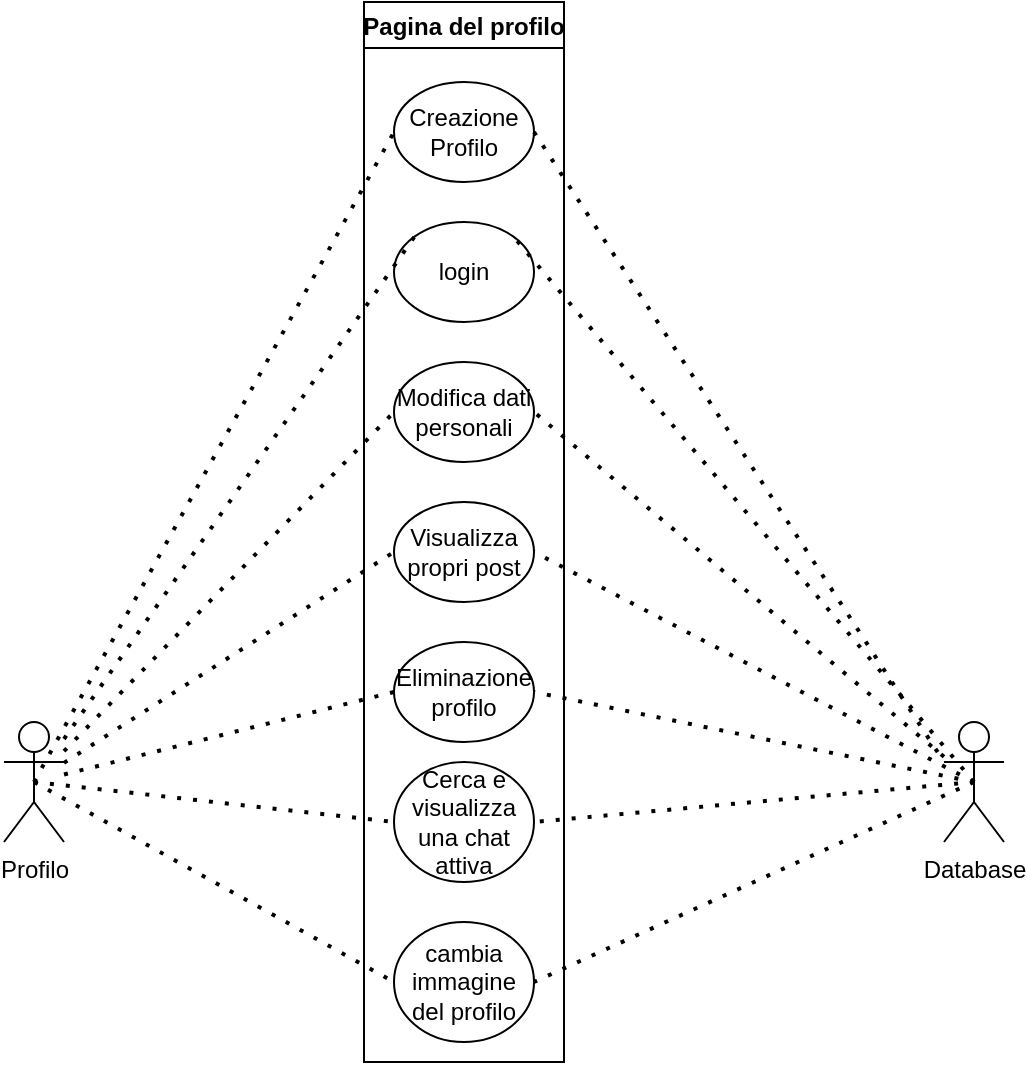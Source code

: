 <mxfile version="19.0.3" type="device"><diagram id="JrbYxjkbiYIAhY_y5gmG" name="Page-1"><mxGraphModel dx="1278" dy="641" grid="1" gridSize="10" guides="1" tooltips="1" connect="1" arrows="1" fold="1" page="1" pageScale="1" pageWidth="827" pageHeight="1169" math="0" shadow="0"><root><mxCell id="0"/><mxCell id="1" parent="0"/><mxCell id="4SwJZnDl6Ds5OYMdFNhw-1" value="&lt;meta charset=&quot;utf-8&quot;&gt;&lt;pre class=&quot;clipboard-data-container selectable hidden-input&quot; spellcheck=&quot;false&quot; tabindex=&quot;-1&quot; lang=&quot;klingon&quot; style=&quot;font-style: normal; font-weight: normal; letter-spacing: normal; text-indent: 0px; text-transform: none; word-spacing: 0px; text-decoration: none; margin: 0px; padding: 0px; border: 0px; font-family: inherit; font-size: 1px; font-stretch: inherit; line-height: inherit; overflow-wrap: break-word; outline: none; opacity: 0; top: 0px; left: 200px; width: 50px; height: 50px; overflow: scroll; color: rgb(0, 0, 0);&quot;&gt;{&#10;  &quot;type&quot;: &quot;selection&quot;,&#10;  &quot;guid&quot;: &quot;cb9ee496&quot;,&#10;  &quot;source&quot;: &quot;a1e20da75&quot;,&#10;  &quot;data&quot;: {&#10;    &quot;nodes&quot;: [&#10;      {&#10;        &quot;id&quot;: &quot;db95efa9&quot;,&#10;        &quot;x&quot;: 260,&#10;        &quot;y&quot;: 393,&#10;        &quot;width&quot;: 157,&#10;        &quot;height&quot;: 1111,&#10;        &quot;rotation&quot;: 0,&#10;        &quot;transform&quot;: &quot;matrix(1 0 0 1 260 393)&quot;,&#10;        &quot;inspectables&quot;: {&#10;          &quot;width_policy&quot;: &quot;fixed&quot;,&#10;          &quot;height_policy&quot;: &quot;fixed&quot;,&#10;          &quot;color&quot;: &quot;rgb(0,0,0)&quot;,&#10;          &quot;font_size&quot;: 14,&#10;          &quot;text_align&quot;: &quot;center&quot;,&#10;          &quot;line_height&quot;: 1.3,&#10;          &quot;background_color&quot;: &quot;rgb(255,255,255)&quot;,&#10;          &quot;stroke_color&quot;: &quot;rgb(0,0,0)&quot;,&#10;          &quot;stroke_width&quot;: 1.5,&#10;          &quot;stroke_style&quot;: &quot;solid&quot;,&#10;          &quot;opacity&quot;: 100,&#10;          &quot;bold&quot;: true,&#10;          &quot;italic&quot;: false,&#10;          &quot;underline&quot;: false,&#10;          &quot;strikethrough&quot;: false,&#10;          &quot;small_caps&quot;: false,&#10;          &quot;uppercase&quot;: false,&#10;          &quot;letter_spacing&quot;: 0,&#10;          &quot;font&quot;: &quot;Roboto&quot;,&#10;          &quot;font_weight&quot;: 400,&#10;          &quot;aspect_lock&quot;: false,&#10;          &quot;fe_dropshadow_enabled&quot;: true,&#10;          &quot;fe_dropshadow_opacity&quot;: 13,&#10;          &quot;fe_dropshadow_angle&quot;: 90,&#10;          &quot;fe_dropshadow_distance&quot;: 5,&#10;          &quot;fe_dropshadow_size&quot;: 11,&#10;          &quot;fe_dropshadow_color&quot;: &quot;rgb(45, 75, 90)&quot;,&#10;          &quot;vertical_align&quot;: &quot;top&quot;,&#10;          &quot;padding_left&quot;: 10,&#10;          &quot;padding_right&quot;: 10,&#10;          &quot;padding_top&quot;: 10,&#10;          &quot;padding_bottom&quot;: 10,&#10;          &quot;fe_blur_enabled&quot;: false,&#10;          &quot;fe_blur_size&quot;: 5&#10;        },&#10;        &quot;text&quot;: &quot;&amp;lt;p dir=\&quot;auto\&quot;&amp;gt;&amp;lt;span style=\&quot;font-family: Roboto, serif;\&quot; data-font=\&quot;font-roboto\&quot;&amp;gt;Chat&amp;lt;/span&amp;gt;&amp;lt;/p&amp;gt;&quot;,&#10;        &quot;name&quot;: &quot;uml-system-boundary&quot;,&#10;        &quot;deps&quot;: {}&#10;      },&#10;      {&#10;        &quot;id&quot;: &quot;41e5ae84&quot;,&#10;        &quot;x&quot;: 276,&#10;        &quot;y&quot;: 425,&#10;        &quot;width&quot;: 122,&#10;        &quot;height&quot;: 73,&#10;        &quot;rotation&quot;: 0,&#10;        &quot;transform&quot;: &quot;matrix(1 0 0 1 276 425)&quot;,&#10;        &quot;inspectables&quot;: {&#10;          &quot;width_policy&quot;: &quot;fixed&quot;,&#10;          &quot;height_policy&quot;: &quot;fixed&quot;,&#10;          &quot;color&quot;: &quot;rgb(0,0,0)&quot;,&#10;          &quot;font_size&quot;: 14,&#10;          &quot;text_align&quot;: &quot;center&quot;,&#10;          &quot;line_height&quot;: 1.3,&#10;          &quot;background_color&quot;: &quot;rgb(255,255,255)&quot;,&#10;          &quot;stroke_color&quot;: &quot;rgb(0,0,0)&quot;,&#10;          &quot;stroke_width&quot;: 1.5,&#10;          &quot;stroke_style&quot;: &quot;solid&quot;,&#10;          &quot;opacity&quot;: 100,&#10;          &quot;bold&quot;: null,&#10;          &quot;italic&quot;: false,&#10;          &quot;underline&quot;: false,&#10;          &quot;strikethrough&quot;: false,&#10;          &quot;small_caps&quot;: false,&#10;          &quot;uppercase&quot;: false,&#10;          &quot;letter_spacing&quot;: 0,&#10;          &quot;font&quot;: &quot;Roboto&quot;,&#10;          &quot;font_weight&quot;: 600,&#10;          &quot;aspect_lock&quot;: false,&#10;          &quot;fe_dropshadow_enabled&quot;: false,&#10;          &quot;fe_dropshadow_opacity&quot;: 75,&#10;          &quot;fe_dropshadow_angle&quot;: 90,&#10;          &quot;fe_dropshadow_distance&quot;: 5,&#10;          &quot;fe_dropshadow_size&quot;: 5,&#10;          &quot;fe_dropshadow_color&quot;: &quot;rgb(0, 0, 0)&quot;,&#10;          &quot;vertical_align&quot;: &quot;middle&quot;,&#10;          &quot;padding_left&quot;: 0,&#10;          &quot;padding_right&quot;: 0,&#10;          &quot;padding_top&quot;: 0,&#10;          &quot;padding_bottom&quot;: 0,&#10;          &quot;fe_blur_enabled&quot;: false,&#10;          &quot;fe_blur_size&quot;: 5&#10;        },&#10;        &quot;text&quot;: &quot;&amp;lt;p dir=\&quot;auto\&quot;&amp;gt;&amp;lt;span style=\&quot;font-family: Roboto, serif;\&quot; data-font=\&quot;font-roboto\&quot;&amp;gt;Personalizza sfondo&amp;lt;/span&amp;gt;&amp;lt;/p&amp;gt;&quot;,&#10;        &quot;name&quot;: &quot;uml-usecase&quot;,&#10;        &quot;deps&quot;: {}&#10;      },&#10;      {&#10;        &quot;id&quot;: &quot;97ffa20e&quot;,&#10;        &quot;x&quot;: 598,&#10;        &quot;y&quot;: 1026,&#10;        &quot;width&quot;: 93.22,&#10;        &quot;height&quot;: 124,&#10;        &quot;rotation&quot;: 0,&#10;        &quot;transform&quot;: &quot;matrix(1 0 0 1 598 1026)&quot;,&#10;        &quot;inspectables&quot;: {&#10;          &quot;aspect_lock&quot;: true,&#10;          &quot;background_color&quot;: &quot;rgb(17, 129, 241)&quot;,&#10;          &quot;stroke_color&quot;: &quot;rgb(17, 129, 241)&quot;,&#10;          &quot;stroke_width&quot;: 3,&#10;          &quot;stroke_style&quot;: &quot;solid&quot;,&#10;          &quot;opacity&quot;: 100,&#10;          &quot;fe_dropshadow_enabled&quot;: false,&#10;          &quot;fe_dropshadow_opacity&quot;: 75,&#10;          &quot;fe_dropshadow_angle&quot;: 90,&#10;          &quot;fe_dropshadow_distance&quot;: 5,&#10;          &quot;fe_dropshadow_size&quot;: 5,&#10;          &quot;fe_dropshadow_color&quot;: &quot;rgb(0, 0, 0)&quot;,&#10;          &quot;fe_blur_enabled&quot;: false,&#10;          &quot;fe_blur_size&quot;: 5,&#10;          &quot;color&quot;: &quot;rgb(0,0,0)&quot;,&#10;          &quot;font_size&quot;: 14,&#10;          &quot;text_align&quot;: &quot;center&quot;,&#10;          &quot;line_height&quot;: 1.3,&#10;          &quot;bold&quot;: true,&#10;          &quot;italic&quot;: false,&#10;          &quot;underline&quot;: false,&#10;          &quot;strikethrough&quot;: false,&#10;          &quot;small_caps&quot;: false,&#10;          &quot;uppercase&quot;: false,&#10;          &quot;letter_spacing&quot;: 0,&#10;          &quot;font&quot;: &quot;Roboto&quot;,&#10;          &quot;font_weight&quot;: 400,&#10;          &quot;width_policy&quot;: &quot;fixed&quot;,&#10;          &quot;height_policy&quot;: &quot;fixed&quot;&#10;        },&#10;        &quot;text&quot;: &quot;Utente&quot;,&#10;        &quot;name&quot;: &quot;uml-actor&quot;,&#10;        &quot;deps&quot;: {}&#10;      },&#10;      {&#10;        &quot;id&quot;: &quot;1e8850db&quot;,&#10;        &quot;x&quot;: 286,&#10;        &quot;y&quot;: 1047,&#10;        &quot;width&quot;: 106,&#10;        &quot;height&quot;: 83,&#10;        &quot;rotation&quot;: 0,&#10;        &quot;transform&quot;: &quot;matrix(1 0 0 1 286 1047)&quot;,&#10;        &quot;inspectables&quot;: {&#10;          &quot;width_policy&quot;: &quot;fixed&quot;,&#10;          &quot;height_policy&quot;: &quot;fixed&quot;,&#10;          &quot;color&quot;: &quot;rgb(0,0,0)&quot;,&#10;          &quot;font_size&quot;: 14,&#10;          &quot;text_align&quot;: &quot;center&quot;,&#10;          &quot;line_height&quot;: 1.3,&#10;          &quot;background_color&quot;: &quot;rgb(255,255,255)&quot;,&#10;          &quot;stroke_color&quot;: &quot;rgb(0,0,0)&quot;,&#10;          &quot;stroke_width&quot;: 1.5,&#10;          &quot;stroke_style&quot;: &quot;solid&quot;,&#10;          &quot;opacity&quot;: 100,&#10;          &quot;bold&quot;: null,&#10;          &quot;italic&quot;: false,&#10;          &quot;underline&quot;: false,&#10;          &quot;strikethrough&quot;: false,&#10;          &quot;small_caps&quot;: false,&#10;          &quot;uppercase&quot;: false,&#10;          &quot;letter_spacing&quot;: 0,&#10;          &quot;font&quot;: &quot;Roboto&quot;,&#10;          &quot;font_weight&quot;: 600,&#10;          &quot;aspect_lock&quot;: false,&#10;          &quot;fe_dropshadow_enabled&quot;: false,&#10;          &quot;fe_dropshadow_opacity&quot;: 75,&#10;          &quot;fe_dropshadow_angle&quot;: 90,&#10;          &quot;fe_dropshadow_distance&quot;: 5,&#10;          &quot;fe_dropshadow_size&quot;: 5,&#10;          &quot;fe_dropshadow_color&quot;: &quot;rgb(0, 0, 0)&quot;,&#10;          &quot;vertical_align&quot;: &quot;middle&quot;,&#10;          &quot;padding_left&quot;: 0,&#10;          &quot;padding_right&quot;: 0,&#10;          &quot;padding_top&quot;: 0,&#10;          &quot;padding_bottom&quot;: 0,&#10;          &quot;fe_blur_enabled&quot;: false,&#10;          &quot;fe_blur_size&quot;: 5&#10;        },&#10;        &quot;text&quot;: &quot;&amp;lt;p dir=\&quot;auto\&quot;&amp;gt;&amp;lt;span style=\&quot;font-family: Roboto, serif;\&quot; data-font=\&quot;font-roboto\&quot;&amp;gt;Accettazione richiesta d'invito&amp;lt;/span&amp;gt;&amp;lt;/p&amp;gt;&amp;lt;p dir=\&quot;auto\&quot;&amp;gt;&amp;lt;span style=\&quot;font-family: Roboto, serif;\&quot; data-font=\&quot;font-roboto\&quot;&amp;gt;&amp;lt;span&amp;gt;﻿&amp;lt;/span&amp;gt;&amp;lt;/span&amp;gt;&amp;lt;/p&amp;gt;&quot;,&#10;        &quot;name&quot;: &quot;uml-usecase&quot;,&#10;        &quot;deps&quot;: {}&#10;      },&#10;      {&#10;        &quot;id&quot;: &quot;50b9f70f&quot;,&#10;        &quot;x&quot;: 395,&#10;        &quot;y&quot;: 986,&#10;        &quot;width&quot;: 205,&#10;        &quot;height&quot;: 103,&#10;        &quot;rotation&quot;: 0,&#10;        &quot;transform&quot;: &quot;matrix(1 0 0 1 395 986)&quot;,&#10;        &quot;inspectables&quot;: {&#10;          &quot;width_policy&quot;: &quot;fixed&quot;,&#10;          &quot;height_policy&quot;: &quot;fixed&quot;,&#10;          &quot;connector_stroke_color&quot;: &quot;rgb(96, 96, 96)&quot;,&#10;          &quot;connector_stroke_width&quot;: 1.5,&#10;          &quot;connector_stroke_style&quot;: &quot;dashed&quot;,&#10;          &quot;opacity&quot;: 100,&#10;          &quot;line_type&quot;: &quot;diagonal&quot;,&#10;          &quot;connector_marker_start&quot;: &quot;none&quot;,&#10;          &quot;connector_marker_end&quot;: &quot;none&quot;,&#10;          &quot;resize_mode&quot;: [&#10;            &quot;nw&quot;,&#10;            &quot;se&quot;,&#10;            &quot;rotation&quot;&#10;          ],&#10;          &quot;aspect_lock&quot;: false,&#10;          &quot;fe_dropshadow_enabled&quot;: false,&#10;          &quot;fe_dropshadow_opacity&quot;: 75,&#10;          &quot;fe_dropshadow_angle&quot;: 90,&#10;          &quot;fe_dropshadow_distance&quot;: 5,&#10;          &quot;fe_dropshadow_size&quot;: 5,&#10;          &quot;fe_dropshadow_color&quot;: &quot;rgb(0, 0, 0)&quot;,&#10;          &quot;start_normal&quot;: 180,&#10;          &quot;end_normal&quot;: 0,&#10;          &quot;x1&quot;: 0,&#10;          &quot;x2&quot;: 1,&#10;          &quot;y1&quot;: 0.5,&#10;          &quot;y2&quot;: 0.5,&#10;          &quot;startx&quot;: 598,&#10;          &quot;starty&quot;: 1088,&#10;          &quot;endx&quot;: 396,&#10;          &quot;endy&quot;: 987.5,&#10;          &quot;offset1&quot;: 0,&#10;          &quot;offset2&quot;: 0,&#10;          &quot;hsplitoffset&quot;: 0,&#10;          &quot;vsplitoffset&quot;: 0,&#10;          &quot;hsplitclosest&quot;: -1,&#10;          &quot;vsplitclosest&quot;: -1,&#10;          &quot;start_node&quot;: &quot;97ffa20e&quot;,&#10;          &quot;end_node&quot;: &quot;036f4fce&quot;,&#10;          &quot;fe_blur_enabled&quot;: false,&#10;          &quot;fe_blur_size&quot;: 5&#10;        },&#10;        &quot;text&quot;: &quot;&quot;,&#10;        &quot;name&quot;: &quot;connector&quot;,&#10;        &quot;deps&quot;: {}&#10;      },&#10;      {&#10;        &quot;id&quot;: &quot;fec60029&quot;,&#10;        &quot;x&quot;: 379,&#10;        &quot;y&quot;: 450,&#10;        &quot;width&quot;: 221,&#10;        &quot;height&quot;: 167,&#10;        &quot;rotation&quot;: 0,&#10;        &quot;transform&quot;: &quot;matrix(1 0 0 1 378.5 449.5)&quot;,&#10;        &quot;inspectables&quot;: {&#10;          &quot;width_policy&quot;: &quot;fixed&quot;,&#10;          &quot;height_policy&quot;: &quot;fixed&quot;,&#10;          &quot;connector_stroke_color&quot;: &quot;rgb(96, 96, 96)&quot;,&#10;          &quot;connector_stroke_width&quot;: 1.5,&#10;          &quot;connector_stroke_style&quot;: &quot;dashed&quot;,&#10;          &quot;opacity&quot;: 100,&#10;          &quot;line_type&quot;: &quot;diagonal&quot;,&#10;          &quot;connector_marker_start&quot;: &quot;none&quot;,&#10;          &quot;connector_marker_end&quot;: &quot;none&quot;,&#10;          &quot;resize_mode&quot;: [&#10;            &quot;nw&quot;,&#10;            &quot;se&quot;,&#10;            &quot;rotation&quot;&#10;          ],&#10;          &quot;aspect_lock&quot;: false,&#10;          &quot;fe_dropshadow_enabled&quot;: false,&#10;          &quot;fe_dropshadow_opacity&quot;: 75,&#10;          &quot;fe_dropshadow_angle&quot;: 90,&#10;          &quot;fe_dropshadow_distance&quot;: 5,&#10;          &quot;fe_dropshadow_size&quot;: 5,&#10;          &quot;fe_dropshadow_color&quot;: &quot;rgb(0, 0, 0)&quot;,&#10;          &quot;start_normal&quot;: 36.975,&#10;          &quot;end_normal&quot;: 180,&#10;          &quot;x1&quot;: 379.5,&#10;          &quot;x2&quot;: 0,&#10;          &quot;y1&quot;: 450.5,&#10;          &quot;y2&quot;: 0.5,&#10;          &quot;startx&quot;: 379.5,&#10;          &quot;starty&quot;: 450.5,&#10;          &quot;endx&quot;: 598,&#10;          &quot;endy&quot;: 615,&#10;          &quot;offset1&quot;: 0,&#10;          &quot;offset2&quot;: 0,&#10;          &quot;hsplitoffset&quot;: 0,&#10;          &quot;vsplitoffset&quot;: 0,&#10;          &quot;hsplitclosest&quot;: -1,&#10;          &quot;vsplitclosest&quot;: -1,&#10;          &quot;start_node&quot;: &quot;&quot;,&#10;          &quot;end_node&quot;: &quot;c43732c6&quot;,&#10;          &quot;fe_blur_enabled&quot;: false,&#10;          &quot;fe_blur_size&quot;: 5&#10;        },&#10;        &quot;text&quot;: &quot;&quot;,&#10;        &quot;name&quot;: &quot;connector&quot;,&#10;        &quot;deps&quot;: {}&#10;      },&#10;      {&#10;        &quot;id&quot;: &quot;afcd6139&quot;,&#10;        &quot;x&quot;: 271,&#10;        &quot;y&quot;: 1164,&#10;        &quot;width&quot;: 135,&#10;        &quot;height&quot;: 58,&#10;        &quot;rotation&quot;: 0,&#10;        &quot;transform&quot;: &quot;matrix(1 0 0 1 271 1164)&quot;,&#10;        &quot;inspectables&quot;: {&#10;          &quot;width_policy&quot;: &quot;fixed&quot;,&#10;          &quot;height_policy&quot;: &quot;fixed&quot;,&#10;          &quot;color&quot;: &quot;rgb(0,0,0)&quot;,&#10;          &quot;font_size&quot;: 14,&#10;          &quot;text_align&quot;: &quot;center&quot;,&#10;          &quot;line_height&quot;: 1.3,&#10;          &quot;background_color&quot;: &quot;rgb(255,255,255)&quot;,&#10;          &quot;stroke_color&quot;: &quot;rgb(0,0,0)&quot;,&#10;          &quot;stroke_width&quot;: 1.5,&#10;          &quot;stroke_style&quot;: &quot;solid&quot;,&#10;          &quot;opacity&quot;: 100,&#10;          &quot;bold&quot;: null,&#10;          &quot;italic&quot;: false,&#10;          &quot;underline&quot;: false,&#10;          &quot;strikethrough&quot;: false,&#10;          &quot;small_caps&quot;: false,&#10;          &quot;uppercase&quot;: false,&#10;          &quot;letter_spacing&quot;: 0,&#10;          &quot;font&quot;: &quot;Roboto&quot;,&#10;          &quot;font_weight&quot;: 600,&#10;          &quot;aspect_lock&quot;: false,&#10;          &quot;fe_dropshadow_enabled&quot;: false,&#10;          &quot;fe_dropshadow_opacity&quot;: 75,&#10;          &quot;fe_dropshadow_angle&quot;: 90,&#10;          &quot;fe_dropshadow_distance&quot;: 5,&#10;          &quot;fe_dropshadow_size&quot;: 5,&#10;          &quot;fe_dropshadow_color&quot;: &quot;rgb(0, 0, 0)&quot;,&#10;          &quot;vertical_align&quot;: &quot;middle&quot;,&#10;          &quot;padding_left&quot;: 0,&#10;          &quot;padding_right&quot;: 0,&#10;          &quot;padding_top&quot;: 0,&#10;          &quot;padding_bottom&quot;: 0,&#10;          &quot;fe_blur_enabled&quot;: false,&#10;          &quot;fe_blur_size&quot;: 5&#10;        },&#10;        &quot;text&quot;: &quot;&amp;lt;p dir=\&quot;auto\&quot;&amp;gt;Apertura chat &amp;lt;/p&amp;gt;&amp;lt;p dir=\&quot;auto\&quot;&amp;gt;privata&amp;lt;/p&amp;gt;&quot;,&#10;        &quot;name&quot;: &quot;uml-usecase&quot;,&#10;        &quot;deps&quot;: {}&#10;      },&#10;      {&#10;        &quot;id&quot;: &quot;60f704fe&quot;,&#10;        &quot;x&quot;: 279,&#10;        &quot;y&quot;: 515,&#10;        &quot;width&quot;: 119,&#10;        &quot;height&quot;: 76,&#10;        &quot;rotation&quot;: 0,&#10;        &quot;transform&quot;: &quot;matrix(1 0 0 1 279 515)&quot;,&#10;        &quot;inspectables&quot;: {&#10;          &quot;width_policy&quot;: &quot;fixed&quot;,&#10;          &quot;height_policy&quot;: &quot;fixed&quot;,&#10;          &quot;color&quot;: &quot;rgb(0,0,0)&quot;,&#10;          &quot;font_size&quot;: 14,&#10;          &quot;text_align&quot;: &quot;center&quot;,&#10;          &quot;line_height&quot;: 1.3,&#10;          &quot;background_color&quot;: &quot;rgb(255,255,255)&quot;,&#10;          &quot;stroke_color&quot;: &quot;rgb(0,0,0)&quot;,&#10;          &quot;stroke_width&quot;: 1.5,&#10;          &quot;stroke_style&quot;: &quot;solid&quot;,&#10;          &quot;opacity&quot;: 100,&#10;          &quot;bold&quot;: null,&#10;          &quot;italic&quot;: false,&#10;          &quot;underline&quot;: false,&#10;          &quot;strikethrough&quot;: false,&#10;          &quot;small_caps&quot;: false,&#10;          &quot;uppercase&quot;: false,&#10;          &quot;letter_spacing&quot;: 0,&#10;          &quot;font&quot;: &quot;Roboto&quot;,&#10;          &quot;font_weight&quot;: 600,&#10;          &quot;aspect_lock&quot;: false,&#10;          &quot;fe_dropshadow_enabled&quot;: false,&#10;          &quot;fe_dropshadow_opacity&quot;: 75,&#10;          &quot;fe_dropshadow_angle&quot;: 90,&#10;          &quot;fe_dropshadow_distance&quot;: 5,&#10;          &quot;fe_dropshadow_size&quot;: 5,&#10;          &quot;fe_dropshadow_color&quot;: &quot;rgb(0, 0, 0)&quot;,&#10;          &quot;vertical_align&quot;: &quot;middle&quot;,&#10;          &quot;padding_left&quot;: 0,&#10;          &quot;padding_right&quot;: 0,&#10;          &quot;padding_top&quot;: 0,&#10;          &quot;padding_bottom&quot;: 0,&#10;          &quot;fe_blur_enabled&quot;: false,&#10;          &quot;fe_blur_size&quot;: 5&#10;        },&#10;        &quot;text&quot;: &quot;&amp;lt;p dir=\&quot;auto\&quot;&amp;gt;Visualizzazione&amp;lt;/p&amp;gt;&amp;lt;p dir=\&quot;auto\&quot;&amp;gt;chat&amp;lt;/p&amp;gt;&amp;lt;p dir=\&quot;auto\&quot;&amp;gt;&amp;lt;br&amp;gt;&amp;lt;/p&amp;gt;&quot;,&#10;        &quot;name&quot;: &quot;uml-usecase&quot;,&#10;        &quot;deps&quot;: {}&#10;      },&#10;      {&#10;        &quot;id&quot;: &quot;b6f65c40&quot;,&#10;        &quot;x&quot;: 55,&#10;        &quot;y&quot;: 906,&#10;        &quot;width&quot;: 92.756,&#10;        &quot;height&quot;: 124,&#10;        &quot;rotation&quot;: 0,&#10;        &quot;transform&quot;: &quot;matrix(1 0 0 1 55 906)&quot;,&#10;        &quot;inspectables&quot;: {&#10;          &quot;aspect_lock&quot;: true,&#10;          &quot;background_color&quot;: &quot;rgb(17, 129, 241)&quot;,&#10;          &quot;stroke_color&quot;: &quot;rgb(17, 129, 241)&quot;,&#10;          &quot;stroke_width&quot;: 3,&#10;          &quot;stroke_style&quot;: &quot;solid&quot;,&#10;          &quot;opacity&quot;: 100,&#10;          &quot;fe_dropshadow_enabled&quot;: false,&#10;          &quot;fe_dropshadow_opacity&quot;: 75,&#10;          &quot;fe_dropshadow_angle&quot;: 90,&#10;          &quot;fe_dropshadow_distance&quot;: 5,&#10;          &quot;fe_dropshadow_size&quot;: 5,&#10;          &quot;fe_dropshadow_color&quot;: &quot;rgb(0, 0, 0)&quot;,&#10;          &quot;fe_blur_enabled&quot;: false,&#10;          &quot;fe_blur_size&quot;: 5,&#10;          &quot;color&quot;: &quot;rgb(0,0,0)&quot;,&#10;          &quot;font_size&quot;: 14,&#10;          &quot;text_align&quot;: &quot;center&quot;,&#10;          &quot;line_height&quot;: 1.3,&#10;          &quot;bold&quot;: true,&#10;          &quot;italic&quot;: false,&#10;          &quot;underline&quot;: false,&#10;          &quot;strikethrough&quot;: false,&#10;          &quot;small_caps&quot;: false,&#10;          &quot;uppercase&quot;: false,&#10;          &quot;letter_spacing&quot;: 0,&#10;          &quot;font&quot;: &quot;Roboto&quot;,&#10;          &quot;font_weight&quot;: 400,&#10;          &quot;width_policy&quot;: &quot;fixed&quot;,&#10;          &quot;height_policy&quot;: &quot;fixed&quot;&#10;        },&#10;        &quot;text&quot;: &quot;Utente&quot;,&#10;        &quot;name&quot;: &quot;uml-actor&quot;,&#10;        &quot;deps&quot;: {}&#10;      },&#10;      {&#10;        &quot;id&quot;: &quot;44377b74&quot;,&#10;        &quot;x&quot;: 147,&#10;        &quot;y&quot;: 966,&#10;        &quot;width&quot;: 126,&#10;        &quot;height&quot;: 228,&#10;        &quot;rotation&quot;: 0,&#10;        &quot;transform&quot;: &quot;matrix(1 0 0 1 147 966.25)&quot;,&#10;        &quot;inspectables&quot;: {&#10;          &quot;width_policy&quot;: &quot;fixed&quot;,&#10;          &quot;height_policy&quot;: &quot;fixed&quot;,&#10;          &quot;connector_stroke_color&quot;: &quot;rgb(96, 96, 96)&quot;,&#10;          &quot;connector_stroke_width&quot;: 1.5,&#10;          &quot;connector_stroke_style&quot;: &quot;dashed&quot;,&#10;          &quot;opacity&quot;: 100,&#10;          &quot;line_type&quot;: &quot;diagonal&quot;,&#10;          &quot;connector_marker_start&quot;: &quot;none&quot;,&#10;          &quot;connector_marker_end&quot;: &quot;none&quot;,&#10;          &quot;resize_mode&quot;: [&#10;            &quot;nw&quot;,&#10;            &quot;se&quot;,&#10;            &quot;rotation&quot;&#10;          ],&#10;          &quot;aspect_lock&quot;: false,&#10;          &quot;fe_dropshadow_enabled&quot;: false,&#10;          &quot;fe_dropshadow_opacity&quot;: 75,&#10;          &quot;fe_dropshadow_angle&quot;: 90,&#10;          &quot;fe_dropshadow_distance&quot;: 5,&#10;          &quot;fe_dropshadow_size&quot;: 5,&#10;          &quot;fe_dropshadow_color&quot;: &quot;rgb(0, 0, 0)&quot;,&#10;          &quot;start_normal&quot;: 0,&#10;          &quot;end_normal&quot;: 180,&#10;          &quot;x1&quot;: 1,&#10;          &quot;x2&quot;: 0,&#10;          &quot;y1&quot;: 0.5,&#10;          &quot;y2&quot;: 0.5,&#10;          &quot;startx&quot;: 147.756,&#10;          &quot;starty&quot;: 968,&#10;          &quot;endx&quot;: 271,&#10;          &quot;endy&quot;: 1193,&#10;          &quot;offset1&quot;: 0,&#10;          &quot;offset2&quot;: 0,&#10;          &quot;hsplitoffset&quot;: 0,&#10;          &quot;vsplitoffset&quot;: 0,&#10;          &quot;hsplitclosest&quot;: -1,&#10;          &quot;vsplitclosest&quot;: -1,&#10;          &quot;start_node&quot;: &quot;b6f65c40&quot;,&#10;          &quot;end_node&quot;: &quot;afcd6139&quot;,&#10;          &quot;fe_blur_enabled&quot;: false,&#10;          &quot;fe_blur_size&quot;: 5&#10;        },&#10;        &quot;text&quot;: &quot;&quot;,&#10;        &quot;name&quot;: &quot;connector&quot;,&#10;        &quot;deps&quot;: {}&#10;      },&#10;      {&#10;        &quot;id&quot;: &quot;66963d23&quot;,&#10;        &quot;x&quot;: 147,&#10;        &quot;y&quot;: 551,&#10;        &quot;width&quot;: 134,&#10;        &quot;height&quot;: 418,&#10;        &quot;rotation&quot;: 0,&#10;        &quot;transform&quot;: &quot;matrix(1 0 0 1 147 551.25)&quot;,&#10;        &quot;inspectables&quot;: {&#10;          &quot;width_policy&quot;: &quot;fixed&quot;,&#10;          &quot;height_policy&quot;: &quot;fixed&quot;,&#10;          &quot;connector_stroke_color&quot;: &quot;rgb(96, 96, 96)&quot;,&#10;          &quot;connector_stroke_width&quot;: 1.5,&#10;          &quot;connector_stroke_style&quot;: &quot;dashed&quot;,&#10;          &quot;opacity&quot;: 100,&#10;          &quot;line_type&quot;: &quot;diagonal&quot;,&#10;          &quot;connector_marker_start&quot;: &quot;none&quot;,&#10;          &quot;connector_marker_end&quot;: &quot;none&quot;,&#10;          &quot;resize_mode&quot;: [&#10;            &quot;nw&quot;,&#10;            &quot;se&quot;,&#10;            &quot;rotation&quot;&#10;          ],&#10;          &quot;aspect_lock&quot;: false,&#10;          &quot;fe_dropshadow_enabled&quot;: false,&#10;          &quot;fe_dropshadow_opacity&quot;: 75,&#10;          &quot;fe_dropshadow_angle&quot;: 90,&#10;          &quot;fe_dropshadow_distance&quot;: 5,&#10;          &quot;fe_dropshadow_size&quot;: 5,&#10;          &quot;fe_dropshadow_color&quot;: &quot;rgb(0, 0, 0)&quot;,&#10;          &quot;start_normal&quot;: 0,&#10;          &quot;end_normal&quot;: 180,&#10;          &quot;x1&quot;: 1,&#10;          &quot;x2&quot;: 0,&#10;          &quot;y1&quot;: 0.5,&#10;          &quot;y2&quot;: 0.5,&#10;          &quot;startx&quot;: 147.756,&#10;          &quot;starty&quot;: 968,&#10;          &quot;endx&quot;: 279,&#10;          &quot;endy&quot;: 553,&#10;          &quot;offset1&quot;: 0,&#10;          &quot;offset2&quot;: 0,&#10;          &quot;hsplitoffset&quot;: 0,&#10;          &quot;vsplitoffset&quot;: 0,&#10;          &quot;hsplitclosest&quot;: -1,&#10;          &quot;vsplitclosest&quot;: -1,&#10;          &quot;start_node&quot;: &quot;b6f65c40&quot;,&#10;          &quot;end_node&quot;: &quot;60f704fe&quot;,&#10;          &quot;fe_blur_enabled&quot;: false,&#10;          &quot;fe_blur_size&quot;: 5&#10;        },&#10;        &quot;text&quot;: &quot;&quot;,&#10;        &quot;name&quot;: &quot;connector&quot;,&#10;        &quot;deps&quot;: {}&#10;      },&#10;      {&#10;        &quot;id&quot;: &quot;08fb4035&quot;,&#10;        &quot;x&quot;: 278,&#10;        &quot;y&quot;: 837,&#10;        &quot;width&quot;: 121,&#10;        &quot;height&quot;: 91,&#10;        &quot;rotation&quot;: 0,&#10;        &quot;transform&quot;: &quot;matrix(1 0 0 1 278 837)&quot;,&#10;        &quot;inspectables&quot;: {&#10;          &quot;width_policy&quot;: &quot;fixed&quot;,&#10;          &quot;height_policy&quot;: &quot;fixed&quot;,&#10;          &quot;color&quot;: &quot;rgb(0,0,0)&quot;,&#10;          &quot;font_size&quot;: 14,&#10;          &quot;text_align&quot;: &quot;center&quot;,&#10;          &quot;line_height&quot;: 1.3,&#10;          &quot;background_color&quot;: &quot;rgb(255,255,255)&quot;,&#10;          &quot;stroke_color&quot;: &quot;rgb(0,0,0)&quot;,&#10;          &quot;stroke_width&quot;: 1.5,&#10;          &quot;stroke_style&quot;: &quot;solid&quot;,&#10;          &quot;opacity&quot;: 100,&#10;          &quot;bold&quot;: null,&#10;          &quot;italic&quot;: false,&#10;          &quot;underline&quot;: false,&#10;          &quot;strikethrough&quot;: false,&#10;          &quot;small_caps&quot;: false,&#10;          &quot;uppercase&quot;: false,&#10;          &quot;letter_spacing&quot;: 0,&#10;          &quot;font&quot;: &quot;Roboto&quot;,&#10;          &quot;font_weight&quot;: 600,&#10;          &quot;aspect_lock&quot;: false,&#10;          &quot;fe_dropshadow_enabled&quot;: false,&#10;          &quot;fe_dropshadow_opacity&quot;: 75,&#10;          &quot;fe_dropshadow_angle&quot;: 90,&#10;          &quot;fe_dropshadow_distance&quot;: 5,&#10;          &quot;fe_dropshadow_size&quot;: 5,&#10;          &quot;fe_dropshadow_color&quot;: &quot;rgb(0, 0, 0)&quot;,&#10;          &quot;vertical_align&quot;: &quot;middle&quot;,&#10;          &quot;padding_left&quot;: 0,&#10;          &quot;padding_right&quot;: 0,&#10;          &quot;padding_top&quot;: 0,&#10;          &quot;padding_bottom&quot;: 0,&#10;          &quot;fe_blur_enabled&quot;: false,&#10;          &quot;fe_blur_size&quot;: 5&#10;        },&#10;        &quot;text&quot;: &quot;&amp;lt;p dir=\&quot;auto\&quot;&amp;gt;&amp;lt;span style=\&quot;font-weight: 600; font-family: Roboto, serif;\&quot; data-font=\&quot;font-roboto\&quot;&amp;gt;Apertura chat&amp;lt;/span&amp;gt;&amp;lt;/p&amp;gt;&amp;lt;p dir=\&quot;auto\&quot;&amp;gt;&amp;lt;span style=\&quot;font-weight: 600; font-family: Roboto, serif;\&quot; data-font=\&quot;font-roboto\&quot;&amp;gt;﻿di gruppo&amp;lt;/span&amp;gt;&amp;lt;/p&amp;gt;&amp;lt;p dir=\&quot;auto\&quot;&amp;gt;&amp;lt;span style=\&quot;font-weight: 600; font-family: Roboto, serif;\&quot; data-font=\&quot;font-roboto\&quot;&amp;gt;﻿&amp;lt;/span&amp;gt;&amp;lt;/p&amp;gt;&quot;,&#10;        &quot;name&quot;: &quot;uml-usecase&quot;,&#10;        &quot;deps&quot;: {}&#10;      },&#10;      {&#10;        &quot;id&quot;: &quot;c43732c6&quot;,&#10;        &quot;x&quot;: 598,&#10;        &quot;y&quot;: 553,&#10;        &quot;width&quot;: 93.22,&#10;        &quot;height&quot;: 124,&#10;        &quot;rotation&quot;: 0,&#10;        &quot;transform&quot;: &quot;matrix(1 0 0 1 598 553)&quot;,&#10;        &quot;inspectables&quot;: {&#10;          &quot;aspect_lock&quot;: true,&#10;          &quot;background_color&quot;: &quot;rgb(17, 129, 241)&quot;,&#10;          &quot;stroke_color&quot;: &quot;rgb(17, 129, 241)&quot;,&#10;          &quot;stroke_width&quot;: 3,&#10;          &quot;stroke_style&quot;: &quot;solid&quot;,&#10;          &quot;opacity&quot;: 100,&#10;          &quot;fe_dropshadow_enabled&quot;: false,&#10;          &quot;fe_dropshadow_opacity&quot;: 75,&#10;          &quot;fe_dropshadow_angle&quot;: 90,&#10;          &quot;fe_dropshadow_distance&quot;: 5,&#10;          &quot;fe_dropshadow_size&quot;: 5,&#10;          &quot;fe_dropshadow_color&quot;: &quot;rgb(0, 0, 0)&quot;,&#10;          &quot;fe_blur_enabled&quot;: false,&#10;          &quot;fe_blur_size&quot;: 5,&#10;          &quot;color&quot;: &quot;rgb(0,0,0)&quot;,&#10;          &quot;font_size&quot;: 14,&#10;          &quot;text_align&quot;: &quot;center&quot;,&#10;          &quot;line_height&quot;: 1.3,&#10;          &quot;bold&quot;: true,&#10;          &quot;italic&quot;: false,&#10;          &quot;underline&quot;: false,&#10;          &quot;strikethrough&quot;: false,&#10;          &quot;small_caps&quot;: false,&#10;          &quot;uppercase&quot;: false,&#10;          &quot;letter_spacing&quot;: 0,&#10;          &quot;font&quot;: &quot;Roboto&quot;,&#10;          &quot;font_weight&quot;: 400,&#10;          &quot;width_policy&quot;: &quot;fixed&quot;,&#10;          &quot;height_policy&quot;: &quot;fixed&quot;&#10;        },&#10;        &quot;text&quot;: &quot;Database&quot;,&#10;        &quot;name&quot;: &quot;uml-actor&quot;,&#10;        &quot;deps&quot;: {}&#10;      },&#10;      {&#10;        &quot;id&quot;: &quot;7da6b022&quot;,&#10;        &quot;x&quot;: 394,&#10;        &quot;y&quot;: 614,&#10;        &quot;width&quot;: 206,&#10;        &quot;height&quot;: 157,&#10;        &quot;rotation&quot;: 0,&#10;        &quot;transform&quot;: &quot;matrix(1 0 0 1 393.5 613.5)&quot;,&#10;        &quot;inspectables&quot;: {&#10;          &quot;width_policy&quot;: &quot;fixed&quot;,&#10;          &quot;height_policy&quot;: &quot;fixed&quot;,&#10;          &quot;connector_stroke_color&quot;: &quot;rgb(96, 96, 96)&quot;,&#10;          &quot;connector_stroke_width&quot;: 1.5,&#10;          &quot;connector_stroke_style&quot;: &quot;dashed&quot;,&#10;          &quot;opacity&quot;: 100,&#10;          &quot;line_type&quot;: &quot;diagonal&quot;,&#10;          &quot;connector_marker_start&quot;: &quot;none&quot;,&#10;          &quot;connector_marker_end&quot;: &quot;none&quot;,&#10;          &quot;resize_mode&quot;: [&#10;            &quot;nw&quot;,&#10;            &quot;se&quot;,&#10;            &quot;rotation&quot;&#10;          ],&#10;          &quot;aspect_lock&quot;: false,&#10;          &quot;fe_dropshadow_enabled&quot;: false,&#10;          &quot;fe_dropshadow_opacity&quot;: 75,&#10;          &quot;fe_dropshadow_angle&quot;: 90,&#10;          &quot;fe_dropshadow_distance&quot;: 5,&#10;          &quot;fe_dropshadow_size&quot;: 5,&#10;          &quot;fe_dropshadow_color&quot;: &quot;rgb(0, 0, 0)&quot;,&#10;          &quot;start_normal&quot;: 0,&#10;          &quot;end_normal&quot;: 180,&#10;          &quot;x1&quot;: 1,&#10;          &quot;x2&quot;: 0,&#10;          &quot;y1&quot;: 0.5,&#10;          &quot;y2&quot;: 0.5,&#10;          &quot;startx&quot;: 395,&#10;          &quot;starty&quot;: 769,&#10;          &quot;endx&quot;: 598,&#10;          &quot;endy&quot;: 615,&#10;          &quot;offset1&quot;: 0,&#10;          &quot;offset2&quot;: 0,&#10;          &quot;hsplitoffset&quot;: 0,&#10;          &quot;vsplitoffset&quot;: 0,&#10;          &quot;hsplitclosest&quot;: -1,&#10;          &quot;vsplitclosest&quot;: -1,&#10;          &quot;start_node&quot;: &quot;74c3804a&quot;,&#10;          &quot;end_node&quot;: &quot;c43732c6&quot;,&#10;          &quot;fe_blur_enabled&quot;: false,&#10;          &quot;fe_blur_size&quot;: 5&#10;        },&#10;        &quot;text&quot;: &quot;&quot;,&#10;        &quot;name&quot;: &quot;connector&quot;,&#10;        &quot;deps&quot;: {}&#10;      },&#10;      {&#10;        &quot;id&quot;: &quot;50252abd&quot;,&#10;        &quot;x&quot;: 397,&#10;        &quot;y&quot;: 552,&#10;        &quot;width&quot;: 203,&#10;        &quot;height&quot;: 65,&#10;        &quot;rotation&quot;: 0,&#10;        &quot;transform&quot;: &quot;matrix(1 0 0 1 396.5 551.5)&quot;,&#10;        &quot;inspectables&quot;: {&#10;          &quot;width_policy&quot;: &quot;fixed&quot;,&#10;          &quot;height_policy&quot;: &quot;fixed&quot;,&#10;          &quot;connector_stroke_color&quot;: &quot;rgb(96, 96, 96)&quot;,&#10;          &quot;connector_stroke_width&quot;: 1.5,&#10;          &quot;connector_stroke_style&quot;: &quot;dashed&quot;,&#10;          &quot;opacity&quot;: 100,&#10;          &quot;line_type&quot;: &quot;diagonal&quot;,&#10;          &quot;connector_marker_start&quot;: &quot;none&quot;,&#10;          &quot;connector_marker_end&quot;: &quot;none&quot;,&#10;          &quot;resize_mode&quot;: [&#10;            &quot;nw&quot;,&#10;            &quot;se&quot;,&#10;            &quot;rotation&quot;&#10;          ],&#10;          &quot;aspect_lock&quot;: false,&#10;          &quot;fe_dropshadow_enabled&quot;: false,&#10;          &quot;fe_dropshadow_opacity&quot;: 75,&#10;          &quot;fe_dropshadow_angle&quot;: 90,&#10;          &quot;fe_dropshadow_distance&quot;: 5,&#10;          &quot;fe_dropshadow_size&quot;: 5,&#10;          &quot;fe_dropshadow_color&quot;: &quot;rgb(0, 0, 0)&quot;,&#10;          &quot;start_normal&quot;: 0,&#10;          &quot;end_normal&quot;: 180,&#10;          &quot;x1&quot;: 1,&#10;          &quot;x2&quot;: 0,&#10;          &quot;y1&quot;: 0.5,&#10;          &quot;y2&quot;: 0.5,&#10;          &quot;startx&quot;: 398,&#10;          &quot;starty&quot;: 553,&#10;          &quot;endx&quot;: 598,&#10;          &quot;endy&quot;: 615,&#10;          &quot;offset1&quot;: 0,&#10;          &quot;offset2&quot;: 0,&#10;          &quot;hsplitoffset&quot;: 0,&#10;          &quot;vsplitoffset&quot;: 0,&#10;          &quot;hsplitclosest&quot;: -1,&#10;          &quot;vsplitclosest&quot;: -1,&#10;          &quot;start_node&quot;: &quot;60f704fe&quot;,&#10;          &quot;end_node&quot;: &quot;c43732c6&quot;,&#10;          &quot;fe_blur_enabled&quot;: false,&#10;          &quot;fe_blur_size&quot;: 5&#10;        },&#10;        &quot;text&quot;: &quot;&quot;,&#10;        &quot;name&quot;: &quot;connector&quot;,&#10;        &quot;deps&quot;: {}&#10;      },&#10;      {&#10;        &quot;id&quot;: &quot;77313e8a&quot;,&#10;        &quot;x&quot;: 644,&#10;        &quot;y&quot;: 676,&#10;        &quot;width&quot;: 3,&#10;        &quot;height&quot;: 352,&#10;        &quot;rotation&quot;: 0,&#10;        &quot;transform&quot;: &quot;matrix(1 0 0 1 644 676)&quot;,&#10;        &quot;inspectables&quot;: {&#10;          &quot;width_policy&quot;: &quot;fixed&quot;,&#10;          &quot;height_policy&quot;: &quot;fixed&quot;,&#10;          &quot;connector_stroke_color&quot;: &quot;rgb(96, 96, 96)&quot;,&#10;          &quot;connector_stroke_width&quot;: 1.5,&#10;          &quot;connector_stroke_style&quot;: &quot;dashed&quot;,&#10;          &quot;opacity&quot;: 100,&#10;          &quot;line_type&quot;: &quot;diagonal&quot;,&#10;          &quot;connector_marker_start&quot;: &quot;none&quot;,&#10;          &quot;connector_marker_end&quot;: &quot;none&quot;,&#10;          &quot;resize_mode&quot;: [&#10;            &quot;nw&quot;,&#10;            &quot;se&quot;,&#10;            &quot;rotation&quot;&#10;          ],&#10;          &quot;aspect_lock&quot;: false,&#10;          &quot;fe_dropshadow_enabled&quot;: false,&#10;          &quot;fe_dropshadow_opacity&quot;: 75,&#10;          &quot;fe_dropshadow_angle&quot;: 90,&#10;          &quot;fe_dropshadow_distance&quot;: 5,&#10;          &quot;fe_dropshadow_size&quot;: 5,&#10;          &quot;fe_dropshadow_color&quot;: &quot;rgb(0, 0, 0)&quot;,&#10;          &quot;start_normal&quot;: 90,&#10;          &quot;end_normal&quot;: 270,&#10;          &quot;x1&quot;: 0.5,&#10;          &quot;x2&quot;: 0.5,&#10;          &quot;y1&quot;: 1,&#10;          &quot;y2&quot;: 0,&#10;          &quot;startx&quot;: 644.61,&#10;          &quot;starty&quot;: 677,&#10;          &quot;endx&quot;: 644.61,&#10;          &quot;endy&quot;: 1026,&#10;          &quot;offset1&quot;: 0,&#10;          &quot;offset2&quot;: 0,&#10;          &quot;hsplitoffset&quot;: 0,&#10;          &quot;vsplitoffset&quot;: 0,&#10;          &quot;hsplitclosest&quot;: -1,&#10;          &quot;vsplitclosest&quot;: -1,&#10;          &quot;start_node&quot;: &quot;c43732c6&quot;,&#10;          &quot;end_node&quot;: &quot;97ffa20e&quot;,&#10;          &quot;fe_blur_enabled&quot;: false,&#10;          &quot;fe_blur_size&quot;: 5&#10;        },&#10;        &quot;text&quot;: &quot;&quot;,&#10;        &quot;name&quot;: &quot;connector&quot;,&#10;        &quot;deps&quot;: {}&#10;      },&#10;      {&#10;        &quot;id&quot;: &quot;152abc87&quot;,&#10;        &quot;x&quot;: 405,&#10;        &quot;y&quot;: 1086,&#10;        &quot;width&quot;: 195,&#10;        &quot;height&quot;: 108,&#10;        &quot;rotation&quot;: 0,&#10;        &quot;transform&quot;: &quot;matrix(1 0 0 1 405 1086)&quot;,&#10;        &quot;inspectables&quot;: {&#10;          &quot;width_policy&quot;: &quot;fixed&quot;,&#10;          &quot;height_policy&quot;: &quot;fixed&quot;,&#10;          &quot;connector_stroke_color&quot;: &quot;rgb(96, 96, 96)&quot;,&#10;          &quot;connector_stroke_width&quot;: 1.5,&#10;          &quot;connector_stroke_style&quot;: &quot;dashed&quot;,&#10;          &quot;opacity&quot;: 100,&#10;          &quot;line_type&quot;: &quot;diagonal&quot;,&#10;          &quot;connector_marker_start&quot;: &quot;none&quot;,&#10;          &quot;connector_marker_end&quot;: &quot;none&quot;,&#10;          &quot;resize_mode&quot;: [&#10;            &quot;nw&quot;,&#10;            &quot;se&quot;,&#10;            &quot;rotation&quot;&#10;          ],&#10;          &quot;aspect_lock&quot;: false,&#10;          &quot;fe_dropshadow_enabled&quot;: false,&#10;          &quot;fe_dropshadow_opacity&quot;: 75,&#10;          &quot;fe_dropshadow_angle&quot;: 90,&#10;          &quot;fe_dropshadow_distance&quot;: 5,&#10;          &quot;fe_dropshadow_size&quot;: 5,&#10;          &quot;fe_dropshadow_color&quot;: &quot;rgb(0, 0, 0)&quot;,&#10;          &quot;start_normal&quot;: 0,&#10;          &quot;end_normal&quot;: 180,&#10;          &quot;x1&quot;: 1,&#10;          &quot;x2&quot;: 0,&#10;          &quot;y1&quot;: 0.5,&#10;          &quot;y2&quot;: 0.5,&#10;          &quot;startx&quot;: 406,&#10;          &quot;starty&quot;: 1193,&#10;          &quot;endx&quot;: 598,&#10;          &quot;endy&quot;: 1088,&#10;          &quot;offset1&quot;: 0,&#10;          &quot;offset2&quot;: 0,&#10;          &quot;hsplitoffset&quot;: 0,&#10;          &quot;vsplitoffset&quot;: 0,&#10;          &quot;hsplitclosest&quot;: -1,&#10;          &quot;vsplitclosest&quot;: -1,&#10;          &quot;start_node&quot;: &quot;afcd6139&quot;,&#10;          &quot;end_node&quot;: &quot;97ffa20e&quot;,&#10;          &quot;fe_blur_enabled&quot;: false,&#10;          &quot;fe_blur_size&quot;: 5&#10;        },&#10;        &quot;text&quot;: &quot;&quot;,&#10;        &quot;name&quot;: &quot;connector&quot;,&#10;        &quot;deps&quot;: {}&#10;      },&#10;      {&#10;        &quot;id&quot;: &quot;21a38a1b&quot;,&#10;        &quot;x&quot;: 279,&#10;        &quot;y&quot;: 615,&#10;        &quot;width&quot;: 119,&#10;        &quot;height&quot;: 89,&#10;        &quot;rotation&quot;: 0,&#10;        &quot;transform&quot;: &quot;matrix(1 0 0 1 279 615)&quot;,&#10;        &quot;inspectables&quot;: {&#10;          &quot;width_policy&quot;: &quot;fixed&quot;,&#10;          &quot;height_policy&quot;: &quot;fixed&quot;,&#10;          &quot;color&quot;: &quot;rgb(0,0,0)&quot;,&#10;          &quot;font_size&quot;: 14,&#10;          &quot;text_align&quot;: &quot;center&quot;,&#10;          &quot;line_height&quot;: 1.3,&#10;          &quot;background_color&quot;: &quot;rgb(255,255,255)&quot;,&#10;          &quot;stroke_color&quot;: &quot;rgb(0,0,0)&quot;,&#10;          &quot;stroke_width&quot;: 1.5,&#10;          &quot;stroke_style&quot;: &quot;solid&quot;,&#10;          &quot;opacity&quot;: 100,&#10;          &quot;bold&quot;: null,&#10;          &quot;italic&quot;: false,&#10;          &quot;underline&quot;: false,&#10;          &quot;strikethrough&quot;: false,&#10;          &quot;small_caps&quot;: false,&#10;          &quot;uppercase&quot;: false,&#10;          &quot;letter_spacing&quot;: 0,&#10;          &quot;font&quot;: &quot;Roboto&quot;,&#10;          &quot;font_weight&quot;: 600,&#10;          &quot;aspect_lock&quot;: false,&#10;          &quot;fe_dropshadow_enabled&quot;: false,&#10;          &quot;fe_dropshadow_opacity&quot;: 75,&#10;          &quot;fe_dropshadow_angle&quot;: 90,&#10;          &quot;fe_dropshadow_distance&quot;: 5,&#10;          &quot;fe_dropshadow_size&quot;: 5,&#10;          &quot;fe_dropshadow_color&quot;: &quot;rgb(0, 0, 0)&quot;,&#10;          &quot;vertical_align&quot;: &quot;middle&quot;,&#10;          &quot;padding_left&quot;: 0,&#10;          &quot;padding_right&quot;: 0,&#10;          &quot;padding_top&quot;: 0,&#10;          &quot;padding_bottom&quot;: 0,&#10;          &quot;fe_blur_enabled&quot;: false,&#10;          &quot;fe_blur_size&quot;: 5&#10;        },&#10;        &quot;text&quot;: &quot;&amp;lt;p dir=\&quot;auto\&quot;&amp;gt;Modifica dati chat&amp;lt;/p&amp;gt;&amp;lt;p dir=\&quot;auto\&quot;&amp;gt;&amp;lt;br&amp;gt;&amp;lt;/p&amp;gt;&quot;,&#10;        &quot;name&quot;: &quot;uml-usecase&quot;,&#10;        &quot;deps&quot;: {}&#10;      },&#10;      {&#10;        &quot;id&quot;: &quot;036f4fce&quot;,&#10;        &quot;x&quot;: 281,&#10;        &quot;y&quot;: 949,&#10;        &quot;width&quot;: 115,&#10;        &quot;height&quot;: 77,&#10;        &quot;rotation&quot;: 0,&#10;        &quot;transform&quot;: &quot;matrix(1 0 0 1 281 949)&quot;,&#10;        &quot;inspectables&quot;: {&#10;          &quot;width_policy&quot;: &quot;fixed&quot;,&#10;          &quot;height_policy&quot;: &quot;fixed&quot;,&#10;          &quot;color&quot;: &quot;rgb(0,0,0)&quot;,&#10;          &quot;font_size&quot;: 14,&#10;          &quot;text_align&quot;: &quot;center&quot;,&#10;          &quot;line_height&quot;: 1.3,&#10;          &quot;background_color&quot;: &quot;rgb(255,255,255)&quot;,&#10;          &quot;stroke_color&quot;: &quot;rgb(0,0,0)&quot;,&#10;          &quot;stroke_width&quot;: 1.5,&#10;          &quot;stroke_style&quot;: &quot;solid&quot;,&#10;          &quot;opacity&quot;: 100,&#10;          &quot;bold&quot;: null,&#10;          &quot;italic&quot;: false,&#10;          &quot;underline&quot;: false,&#10;          &quot;strikethrough&quot;: false,&#10;          &quot;small_caps&quot;: false,&#10;          &quot;uppercase&quot;: false,&#10;          &quot;letter_spacing&quot;: 0,&#10;          &quot;font&quot;: &quot;Roboto&quot;,&#10;          &quot;font_weight&quot;: 600,&#10;          &quot;aspect_lock&quot;: false,&#10;          &quot;fe_dropshadow_enabled&quot;: false,&#10;          &quot;fe_dropshadow_opacity&quot;: 75,&#10;          &quot;fe_dropshadow_angle&quot;: 90,&#10;          &quot;fe_dropshadow_distance&quot;: 5,&#10;          &quot;fe_dropshadow_size&quot;: 5,&#10;          &quot;fe_dropshadow_color&quot;: &quot;rgb(0, 0, 0)&quot;,&#10;          &quot;vertical_align&quot;: &quot;middle&quot;,&#10;          &quot;padding_left&quot;: 0,&#10;          &quot;padding_right&quot;: 0,&#10;          &quot;padding_top&quot;: 0,&#10;          &quot;padding_bottom&quot;: 0,&#10;          &quot;fe_blur_enabled&quot;: false,&#10;          &quot;fe_blur_size&quot;: 5&#10;        },&#10;        &quot;text&quot;: &quot;&amp;lt;p dir=\&quot;auto\&quot;&amp;gt;Ingresso in un gruppo pubblico&amp;lt;/p&amp;gt;&quot;,&#10;        &quot;name&quot;: &quot;uml-usecase&quot;,&#10;        &quot;deps&quot;: {}&#10;      },&#10;      {&#10;        &quot;id&quot;: &quot;74c3804a&quot;,&#10;        &quot;x&quot;: 282,&#10;        &quot;y&quot;: 728,&#10;        &quot;width&quot;: 113,&#10;        &quot;height&quot;: 82,&#10;        &quot;rotation&quot;: 0,&#10;        &quot;transform&quot;: &quot;matrix(1 0 0 1 282 728)&quot;,&#10;        &quot;inspectables&quot;: {&#10;          &quot;width_policy&quot;: &quot;fixed&quot;,&#10;          &quot;height_policy&quot;: &quot;fixed&quot;,&#10;          &quot;color&quot;: &quot;rgb(0,0,0)&quot;,&#10;          &quot;font_size&quot;: 14,&#10;          &quot;text_align&quot;: &quot;center&quot;,&#10;          &quot;line_height&quot;: 1.3,&#10;          &quot;background_color&quot;: &quot;rgb(255,255,255)&quot;,&#10;          &quot;stroke_color&quot;: &quot;rgb(0,0,0)&quot;,&#10;          &quot;stroke_width&quot;: 1.5,&#10;          &quot;stroke_style&quot;: &quot;solid&quot;,&#10;          &quot;opacity&quot;: 100,&#10;          &quot;bold&quot;: null,&#10;          &quot;italic&quot;: false,&#10;          &quot;underline&quot;: false,&#10;          &quot;strikethrough&quot;: false,&#10;          &quot;small_caps&quot;: false,&#10;          &quot;uppercase&quot;: false,&#10;          &quot;letter_spacing&quot;: 0,&#10;          &quot;font&quot;: &quot;Roboto&quot;,&#10;          &quot;font_weight&quot;: 600,&#10;          &quot;aspect_lock&quot;: false,&#10;          &quot;fe_dropshadow_enabled&quot;: false,&#10;          &quot;fe_dropshadow_opacity&quot;: 75,&#10;          &quot;fe_dropshadow_angle&quot;: 90,&#10;          &quot;fe_dropshadow_distance&quot;: 5,&#10;          &quot;fe_dropshadow_size&quot;: 5,&#10;          &quot;fe_dropshadow_color&quot;: &quot;rgb(0, 0, 0)&quot;,&#10;          &quot;vertical_align&quot;: &quot;middle&quot;,&#10;          &quot;padding_left&quot;: 0,&#10;          &quot;padding_right&quot;: 0,&#10;          &quot;padding_top&quot;: 0,&#10;          &quot;padding_bottom&quot;: 0,&#10;          &quot;fe_blur_enabled&quot;: false,&#10;          &quot;fe_blur_size&quot;: 5&#10;        },&#10;        &quot;text&quot;: &quot;&amp;lt;p dir=\&quot;auto\&quot;&amp;gt; Cancellazione messaggi&amp;lt;/p&amp;gt;&quot;,&#10;        &quot;name&quot;: &quot;uml-usecase&quot;,&#10;        &quot;deps&quot;: {}&#10;      },&#10;      {&#10;        &quot;id&quot;: &quot;82adfa8c&quot;,&#10;        &quot;x&quot;: 282,&#10;        &quot;y&quot;: 1248,&#10;        &quot;width&quot;: 113,&#10;        &quot;height&quot;: 67,&#10;        &quot;rotation&quot;: 0,&#10;        &quot;transform&quot;: &quot;matrix(1 0 0 1 282 1248)&quot;,&#10;        &quot;inspectables&quot;: {&#10;          &quot;width_policy&quot;: &quot;fixed&quot;,&#10;          &quot;height_policy&quot;: &quot;fixed&quot;,&#10;          &quot;color&quot;: &quot;rgb(0,0,0)&quot;,&#10;          &quot;font_size&quot;: 14,&#10;          &quot;text_align&quot;: &quot;center&quot;,&#10;          &quot;line_height&quot;: 1.3,&#10;          &quot;background_color&quot;: &quot;rgb(255,255,255)&quot;,&#10;          &quot;stroke_color&quot;: &quot;rgb(0,0,0)&quot;,&#10;          &quot;stroke_width&quot;: 1.5,&#10;          &quot;stroke_style&quot;: &quot;solid&quot;,&#10;          &quot;opacity&quot;: 100,&#10;          &quot;bold&quot;: null,&#10;          &quot;italic&quot;: false,&#10;          &quot;underline&quot;: false,&#10;          &quot;strikethrough&quot;: false,&#10;          &quot;small_caps&quot;: false,&#10;          &quot;uppercase&quot;: false,&#10;          &quot;letter_spacing&quot;: 0,&#10;          &quot;font&quot;: &quot;Roboto&quot;,&#10;          &quot;font_weight&quot;: 600,&#10;          &quot;aspect_lock&quot;: false,&#10;          &quot;fe_dropshadow_enabled&quot;: false,&#10;          &quot;fe_dropshadow_opacity&quot;: 75,&#10;          &quot;fe_dropshadow_angle&quot;: 90,&#10;          &quot;fe_dropshadow_distance&quot;: 5,&#10;          &quot;fe_dropshadow_size&quot;: 5,&#10;          &quot;fe_dropshadow_color&quot;: &quot;rgb(0, 0, 0)&quot;,&#10;          &quot;vertical_align&quot;: &quot;middle&quot;,&#10;          &quot;padding_left&quot;: 0,&#10;          &quot;padding_right&quot;: 0,&#10;          &quot;padding_top&quot;: 0,&#10;          &quot;padding_bottom&quot;: 0,&#10;          &quot;fe_blur_enabled&quot;: false,&#10;          &quot;fe_blur_size&quot;: 5&#10;        },&#10;        &quot;text&quot;: &quot;&amp;lt;p dir=\&quot;auto\&quot;&amp;gt;Chiama privata&amp;lt;/p&amp;gt;&amp;lt;p dir=\&quot;auto\&quot;&amp;gt;&amp;lt;br&amp;gt;&amp;lt;/p&amp;gt;&quot;,&#10;        &quot;name&quot;: &quot;uml-usecase&quot;,&#10;        &quot;deps&quot;: {}&#10;      },&#10;      {&#10;        &quot;id&quot;: &quot;2ac17c42&quot;,&#10;        &quot;x&quot;: 282,&#10;        &quot;y&quot;: 1341,&#10;        &quot;width&quot;: 113,&#10;        &quot;height&quot;: 67,&#10;        &quot;rotation&quot;: 0,&#10;        &quot;transform&quot;: &quot;matrix(1 0 0 1 282 1341)&quot;,&#10;        &quot;inspectables&quot;: {&#10;          &quot;width_policy&quot;: &quot;fixed&quot;,&#10;          &quot;height_policy&quot;: &quot;fixed&quot;,&#10;          &quot;color&quot;: &quot;rgb(0,0,0)&quot;,&#10;          &quot;font_size&quot;: 14,&#10;          &quot;text_align&quot;: &quot;center&quot;,&#10;          &quot;line_height&quot;: 1.3,&#10;          &quot;background_color&quot;: &quot;rgb(255,255,255)&quot;,&#10;          &quot;stroke_color&quot;: &quot;rgb(0,0,0)&quot;,&#10;          &quot;stroke_width&quot;: 1.5,&#10;          &quot;stroke_style&quot;: &quot;solid&quot;,&#10;          &quot;opacity&quot;: 100,&#10;          &quot;bold&quot;: null,&#10;          &quot;italic&quot;: false,&#10;          &quot;underline&quot;: false,&#10;          &quot;strikethrough&quot;: false,&#10;          &quot;small_caps&quot;: false,&#10;          &quot;uppercase&quot;: false,&#10;          &quot;letter_spacing&quot;: 0,&#10;          &quot;font&quot;: &quot;Roboto&quot;,&#10;          &quot;font_weight&quot;: 600,&#10;          &quot;aspect_lock&quot;: false,&#10;          &quot;fe_dropshadow_enabled&quot;: false,&#10;          &quot;fe_dropshadow_opacity&quot;: 75,&#10;          &quot;fe_dropshadow_angle&quot;: 90,&#10;          &quot;fe_dropshadow_distance&quot;: 5,&#10;          &quot;fe_dropshadow_size&quot;: 5,&#10;          &quot;fe_dropshadow_color&quot;: &quot;rgb(0, 0, 0)&quot;,&#10;          &quot;vertical_align&quot;: &quot;middle&quot;,&#10;          &quot;padding_left&quot;: 0,&#10;          &quot;padding_right&quot;: 0,&#10;          &quot;padding_top&quot;: 0,&#10;          &quot;padding_bottom&quot;: 0,&#10;          &quot;fe_blur_enabled&quot;: false,&#10;          &quot;fe_blur_size&quot;: 5&#10;        },&#10;        &quot;text&quot;: &quot;&amp;lt;p dir=\&quot;auto\&quot;&amp;gt;Chiamata di gruppo&amp;lt;/p&amp;gt;&quot;,&#10;        &quot;name&quot;: &quot;uml-usecase&quot;,&#10;        &quot;deps&quot;: {}&#10;      },&#10;      {&#10;        &quot;id&quot;: &quot;395810fa&quot;,&#10;        &quot;x&quot;: 280,&#10;        &quot;y&quot;: 1428,&#10;        &quot;width&quot;: 118,&#10;        &quot;height&quot;: 60,&#10;        &quot;rotation&quot;: 0,&#10;        &quot;transform&quot;: &quot;matrix(1 0 0 1 280 1428)&quot;,&#10;        &quot;inspectables&quot;: {&#10;          &quot;width_policy&quot;: &quot;fixed&quot;,&#10;          &quot;height_policy&quot;: &quot;fixed&quot;,&#10;          &quot;color&quot;: &quot;rgb(0,0,0)&quot;,&#10;          &quot;font_size&quot;: 14,&#10;          &quot;text_align&quot;: &quot;center&quot;,&#10;          &quot;line_height&quot;: 1.3,&#10;          &quot;background_color&quot;: &quot;rgb(255,255,255)&quot;,&#10;          &quot;stroke_color&quot;: &quot;rgb(0,0,0)&quot;,&#10;          &quot;stroke_width&quot;: 1.5,&#10;          &quot;stroke_style&quot;: &quot;solid&quot;,&#10;          &quot;opacity&quot;: 100,&#10;          &quot;bold&quot;: null,&#10;          &quot;italic&quot;: false,&#10;          &quot;underline&quot;: false,&#10;          &quot;strikethrough&quot;: false,&#10;          &quot;small_caps&quot;: false,&#10;          &quot;uppercase&quot;: false,&#10;          &quot;letter_spacing&quot;: 0,&#10;          &quot;font&quot;: &quot;Roboto&quot;,&#10;          &quot;font_weight&quot;: 600,&#10;          &quot;aspect_lock&quot;: false,&#10;          &quot;fe_dropshadow_enabled&quot;: false,&#10;          &quot;fe_dropshadow_opacity&quot;: 75,&#10;          &quot;fe_dropshadow_angle&quot;: 90,&#10;          &quot;fe_dropshadow_distance&quot;: 5,&#10;          &quot;fe_dropshadow_size&quot;: 5,&#10;          &quot;fe_dropshadow_color&quot;: &quot;rgb(0, 0, 0)&quot;,&#10;          &quot;vertical_align&quot;: &quot;middle&quot;,&#10;          &quot;padding_left&quot;: 0,&#10;          &quot;padding_right&quot;: 0,&#10;          &quot;padding_top&quot;: 0,&#10;          &quot;padding_bottom&quot;: 0,&#10;          &quot;fe_blur_enabled&quot;: false,&#10;          &quot;fe_blur_size&quot;: 5&#10;        },&#10;        &quot;text&quot;: &quot;&amp;lt;p dir=\&quot;auto\&quot;&amp;gt;Invito ad un altro utente in un gruppo&amp;lt;/p&amp;gt;&quot;,&#10;        &quot;name&quot;: &quot;uml-usecase&quot;,&#10;        &quot;deps&quot;: {}&#10;      },&#10;      {&#10;        &quot;id&quot;: &quot;54620980&quot;,&#10;        &quot;x&quot;: 398,&#10;        &quot;y&quot;: 882,&#10;        &quot;width&quot;: 202,&#10;        &quot;height&quot;: 208,&#10;        &quot;rotation&quot;: 0,&#10;        &quot;transform&quot;: &quot;matrix(1 0 0 1 397.5 881.5)&quot;,&#10;        &quot;inspectables&quot;: {&#10;          &quot;width_policy&quot;: &quot;fixed&quot;,&#10;          &quot;height_policy&quot;: &quot;fixed&quot;,&#10;          &quot;connector_stroke_color&quot;: &quot;rgb(96, 96, 96)&quot;,&#10;          &quot;connector_stroke_width&quot;: 1.5,&#10;          &quot;connector_stroke_style&quot;: &quot;dashed&quot;,&#10;          &quot;opacity&quot;: 100,&#10;          &quot;line_type&quot;: &quot;diagonal&quot;,&#10;          &quot;connector_marker_start&quot;: &quot;none&quot;,&#10;          &quot;connector_marker_end&quot;: &quot;none&quot;,&#10;          &quot;resize_mode&quot;: [&#10;            &quot;nw&quot;,&#10;            &quot;se&quot;,&#10;            &quot;rotation&quot;&#10;          ],&#10;          &quot;aspect_lock&quot;: false,&#10;          &quot;fe_dropshadow_enabled&quot;: false,&#10;          &quot;fe_dropshadow_opacity&quot;: 75,&#10;          &quot;fe_dropshadow_angle&quot;: 90,&#10;          &quot;fe_dropshadow_distance&quot;: 5,&#10;          &quot;fe_dropshadow_size&quot;: 5,&#10;          &quot;fe_dropshadow_color&quot;: &quot;rgb(0, 0, 0)&quot;,&#10;          &quot;start_normal&quot;: 0,&#10;          &quot;end_normal&quot;: 180,&#10;          &quot;x1&quot;: 1,&#10;          &quot;x2&quot;: 0,&#10;          &quot;y1&quot;: 0.5,&#10;          &quot;y2&quot;: 0.5,&#10;          &quot;startx&quot;: 399,&#10;          &quot;starty&quot;: 882.5,&#10;          &quot;endx&quot;: 598,&#10;          &quot;endy&quot;: 1088,&#10;          &quot;offset1&quot;: 0,&#10;          &quot;offset2&quot;: 0,&#10;          &quot;hsplitoffset&quot;: 0,&#10;          &quot;vsplitoffset&quot;: 0,&#10;          &quot;hsplitclosest&quot;: -1,&#10;          &quot;vsplitclosest&quot;: -1,&#10;          &quot;start_node&quot;: &quot;08fb4035&quot;,&#10;          &quot;end_node&quot;: &quot;97ffa20e&quot;,&#10;          &quot;fe_blur_enabled&quot;: false,&#10;          &quot;fe_blur_size&quot;: 5&#10;        },&#10;        &quot;text&quot;: &quot;&quot;,&#10;        &quot;name&quot;: &quot;connector&quot;,&#10;        &quot;deps&quot;: {}&#10;      },&#10;      {&#10;        &quot;id&quot;: &quot;4c0ac110&quot;,&#10;        &quot;x&quot;: 394,&#10;        &quot;y&quot;: 1087,&#10;        &quot;width&quot;: 206,&#10;        &quot;height&quot;: 197,&#10;        &quot;rotation&quot;: 0,&#10;        &quot;transform&quot;: &quot;matrix(1 0 0 1 393.5 1086.5)&quot;,&#10;        &quot;inspectables&quot;: {&#10;          &quot;width_policy&quot;: &quot;fixed&quot;,&#10;          &quot;height_policy&quot;: &quot;fixed&quot;,&#10;          &quot;connector_stroke_color&quot;: &quot;rgb(96, 96, 96)&quot;,&#10;          &quot;connector_stroke_width&quot;: 1.5,&#10;          &quot;connector_stroke_style&quot;: &quot;dashed&quot;,&#10;          &quot;opacity&quot;: 100,&#10;          &quot;line_type&quot;: &quot;diagonal&quot;,&#10;          &quot;connector_marker_start&quot;: &quot;none&quot;,&#10;          &quot;connector_marker_end&quot;: &quot;none&quot;,&#10;          &quot;resize_mode&quot;: [&#10;            &quot;nw&quot;,&#10;            &quot;se&quot;,&#10;            &quot;rotation&quot;&#10;          ],&#10;          &quot;aspect_lock&quot;: false,&#10;          &quot;fe_dropshadow_enabled&quot;: false,&#10;          &quot;fe_dropshadow_opacity&quot;: 75,&#10;          &quot;fe_dropshadow_angle&quot;: 90,&#10;          &quot;fe_dropshadow_distance&quot;: 5,&#10;          &quot;fe_dropshadow_size&quot;: 5,&#10;          &quot;fe_dropshadow_color&quot;: &quot;rgb(0, 0, 0)&quot;,&#10;          &quot;start_normal&quot;: 0,&#10;          &quot;end_normal&quot;: 180,&#10;          &quot;x1&quot;: 1,&#10;          &quot;x2&quot;: 0,&#10;          &quot;y1&quot;: 0.5,&#10;          &quot;y2&quot;: 0.5,&#10;          &quot;startx&quot;: 395,&#10;          &quot;starty&quot;: 1281.5,&#10;          &quot;endx&quot;: 598,&#10;          &quot;endy&quot;: 1088,&#10;          &quot;offset1&quot;: 0,&#10;          &quot;offset2&quot;: 0,&#10;          &quot;hsplitoffset&quot;: 0,&#10;          &quot;vsplitoffset&quot;: 0,&#10;          &quot;hsplitclosest&quot;: -1,&#10;          &quot;vsplitclosest&quot;: -1,&#10;          &quot;start_node&quot;: &quot;82adfa8c&quot;,&#10;          &quot;end_node&quot;: &quot;97ffa20e&quot;,&#10;          &quot;fe_blur_enabled&quot;: false,&#10;          &quot;fe_blur_size&quot;: 5&#10;        },&#10;        &quot;text&quot;: &quot;&quot;,&#10;        &quot;name&quot;: &quot;connector&quot;,&#10;        &quot;deps&quot;: {}&#10;      },&#10;      {&#10;        &quot;id&quot;: &quot;feea7b6e&quot;,&#10;        &quot;x&quot;: 405,&#10;        &quot;y&quot;: 613,&#10;        &quot;width&quot;: 195,&#10;        &quot;height&quot;: 581,&#10;        &quot;rotation&quot;: 0,&#10;        &quot;transform&quot;: &quot;matrix(1 0 0 1 405 613)&quot;,&#10;        &quot;inspectables&quot;: {&#10;          &quot;width_policy&quot;: &quot;fixed&quot;,&#10;          &quot;height_policy&quot;: &quot;fixed&quot;,&#10;          &quot;connector_stroke_color&quot;: &quot;rgb(96, 96, 96)&quot;,&#10;          &quot;connector_stroke_width&quot;: 1.5,&#10;          &quot;connector_stroke_style&quot;: &quot;dashed&quot;,&#10;          &quot;opacity&quot;: 100,&#10;          &quot;line_type&quot;: &quot;diagonal&quot;,&#10;          &quot;connector_marker_start&quot;: &quot;none&quot;,&#10;          &quot;connector_marker_end&quot;: &quot;none&quot;,&#10;          &quot;resize_mode&quot;: [&#10;            &quot;nw&quot;,&#10;            &quot;se&quot;,&#10;            &quot;rotation&quot;&#10;          ],&#10;          &quot;aspect_lock&quot;: false,&#10;          &quot;fe_dropshadow_enabled&quot;: false,&#10;          &quot;fe_dropshadow_opacity&quot;: 75,&#10;          &quot;fe_dropshadow_angle&quot;: 90,&#10;          &quot;fe_dropshadow_distance&quot;: 5,&#10;          &quot;fe_dropshadow_size&quot;: 5,&#10;          &quot;fe_dropshadow_color&quot;: &quot;rgb(0, 0, 0)&quot;,&#10;          &quot;start_normal&quot;: 0,&#10;          &quot;end_normal&quot;: 180,&#10;          &quot;x1&quot;: 1,&#10;          &quot;x2&quot;: 0,&#10;          &quot;y1&quot;: 0.5,&#10;          &quot;y2&quot;: 0.5,&#10;          &quot;startx&quot;: 406,&#10;          &quot;starty&quot;: 1193,&#10;          &quot;endx&quot;: 598,&#10;          &quot;endy&quot;: 615,&#10;          &quot;offset1&quot;: 0,&#10;          &quot;offset2&quot;: 0,&#10;          &quot;hsplitoffset&quot;: 0,&#10;          &quot;vsplitoffset&quot;: 0,&#10;          &quot;hsplitclosest&quot;: -1,&#10;          &quot;vsplitclosest&quot;: -1,&#10;          &quot;start_node&quot;: &quot;afcd6139&quot;,&#10;          &quot;end_node&quot;: &quot;c43732c6&quot;,&#10;          &quot;fe_blur_enabled&quot;: false,&#10;          &quot;fe_blur_size&quot;: 5&#10;        },&#10;        &quot;text&quot;: &quot;&quot;,&#10;        &quot;name&quot;: &quot;connector&quot;,&#10;        &quot;deps&quot;: {}&#10;      },&#10;      {&#10;        &quot;id&quot;: &quot;d597cc1c&quot;,&#10;        &quot;x&quot;: 395,&#10;        &quot;y&quot;: 613,&#10;        &quot;width&quot;: 205,&#10;        &quot;height&quot;: 376,&#10;        &quot;rotation&quot;: 0,&#10;        &quot;transform&quot;: &quot;matrix(1 0 0 1 395 613)&quot;,&#10;        &quot;inspectables&quot;: {&#10;          &quot;width_policy&quot;: &quot;fixed&quot;,&#10;          &quot;height_policy&quot;: &quot;fixed&quot;,&#10;          &quot;connector_stroke_color&quot;: &quot;rgb(96, 96, 96)&quot;,&#10;          &quot;connector_stroke_width&quot;: 1.5,&#10;          &quot;connector_stroke_style&quot;: &quot;dashed&quot;,&#10;          &quot;opacity&quot;: 100,&#10;          &quot;line_type&quot;: &quot;diagonal&quot;,&#10;          &quot;connector_marker_start&quot;: &quot;none&quot;,&#10;          &quot;connector_marker_end&quot;: &quot;none&quot;,&#10;          &quot;resize_mode&quot;: [&#10;            &quot;nw&quot;,&#10;            &quot;se&quot;,&#10;            &quot;rotation&quot;&#10;          ],&#10;          &quot;aspect_lock&quot;: false,&#10;          &quot;fe_dropshadow_enabled&quot;: false,&#10;          &quot;fe_dropshadow_opacity&quot;: 75,&#10;          &quot;fe_dropshadow_angle&quot;: 90,&#10;          &quot;fe_dropshadow_distance&quot;: 5,&#10;          &quot;fe_dropshadow_size&quot;: 5,&#10;          &quot;fe_dropshadow_color&quot;: &quot;rgb(0, 0, 0)&quot;,&#10;          &quot;start_normal&quot;: 0,&#10;          &quot;end_normal&quot;: 180,&#10;          &quot;x1&quot;: 1,&#10;          &quot;x2&quot;: 0,&#10;          &quot;y1&quot;: 0.5,&#10;          &quot;y2&quot;: 0.5,&#10;          &quot;startx&quot;: 396,&#10;          &quot;starty&quot;: 987.5,&#10;          &quot;endx&quot;: 598,&#10;          &quot;endy&quot;: 615,&#10;          &quot;offset1&quot;: 0,&#10;          &quot;offset2&quot;: 0,&#10;          &quot;hsplitoffset&quot;: 0,&#10;          &quot;vsplitoffset&quot;: 0,&#10;          &quot;hsplitclosest&quot;: -1,&#10;          &quot;vsplitclosest&quot;: -1,&#10;          &quot;start_node&quot;: &quot;036f4fce&quot;,&#10;          &quot;end_node&quot;: &quot;c43732c6&quot;,&#10;          &quot;fe_blur_enabled&quot;: false,&#10;          &quot;fe_blur_size&quot;: 5&#10;        },&#10;        &quot;text&quot;: &quot;&quot;,&#10;        &quot;name&quot;: &quot;connector&quot;,&#10;        &quot;deps&quot;: {}&#10;      },&#10;      {&#10;        &quot;id&quot;: &quot;6e37f45d&quot;,&#10;        &quot;x&quot;: 391,&#10;        &quot;y&quot;: 1086,&#10;        &quot;width&quot;: 209,&#10;        &quot;height&quot;: 4,&#10;        &quot;rotation&quot;: 0,&#10;        &quot;transform&quot;: &quot;matrix(1 0 0 1 391 1086)&quot;,&#10;        &quot;inspectables&quot;: {&#10;          &quot;width_policy&quot;: &quot;fixed&quot;,&#10;          &quot;height_policy&quot;: &quot;fixed&quot;,&#10;          &quot;connector_stroke_color&quot;: &quot;rgb(96, 96, 96)&quot;,&#10;          &quot;connector_stroke_width&quot;: 1.5,&#10;          &quot;connector_stroke_style&quot;: &quot;dashed&quot;,&#10;          &quot;opacity&quot;: 100,&#10;          &quot;line_type&quot;: &quot;diagonal&quot;,&#10;          &quot;connector_marker_start&quot;: &quot;none&quot;,&#10;          &quot;connector_marker_end&quot;: &quot;none&quot;,&#10;          &quot;resize_mode&quot;: [&#10;            &quot;nw&quot;,&#10;            &quot;se&quot;,&#10;            &quot;rotation&quot;&#10;          ],&#10;          &quot;aspect_lock&quot;: false,&#10;          &quot;fe_dropshadow_enabled&quot;: false,&#10;          &quot;fe_dropshadow_opacity&quot;: 75,&#10;          &quot;fe_dropshadow_angle&quot;: 90,&#10;          &quot;fe_dropshadow_distance&quot;: 5,&#10;          &quot;fe_dropshadow_size&quot;: 5,&#10;          &quot;fe_dropshadow_color&quot;: &quot;rgb(0, 0, 0)&quot;,&#10;          &quot;start_normal&quot;: 0,&#10;          &quot;end_normal&quot;: 180,&#10;          &quot;x1&quot;: 1,&#10;          &quot;x2&quot;: 0,&#10;          &quot;y1&quot;: 0.5,&#10;          &quot;y2&quot;: 0.5,&#10;          &quot;startx&quot;: 392,&#10;          &quot;starty&quot;: 1088.5,&#10;          &quot;endx&quot;: 598,&#10;          &quot;endy&quot;: 1088,&#10;          &quot;offset1&quot;: 0,&#10;          &quot;offset2&quot;: 0,&#10;          &quot;hsplitoffset&quot;: 0,&#10;          &quot;vsplitoffset&quot;: 0,&#10;          &quot;hsplitclosest&quot;: -1,&#10;          &quot;vsplitclosest&quot;: -1,&#10;          &quot;start_node&quot;: &quot;1e8850db&quot;,&#10;          &quot;end_node&quot;: &quot;97ffa20e&quot;,&#10;          &quot;fe_blur_enabled&quot;: false,&#10;          &quot;fe_blur_size&quot;: 5&#10;        },&#10;        &quot;text&quot;: &quot;&quot;,&#10;        &quot;name&quot;: &quot;connector&quot;,&#10;        &quot;deps&quot;: {}&#10;      },&#10;      {&#10;        &quot;id&quot;: &quot;a2053634&quot;,&#10;        &quot;x&quot;: 394,&#10;        &quot;y&quot;: 1087,&#10;        &quot;width&quot;: 206,&#10;        &quot;height&quot;: 290,&#10;        &quot;rotation&quot;: 0,&#10;        &quot;transform&quot;: &quot;matrix(1 0 0 1 393.5 1086.5)&quot;,&#10;        &quot;inspectables&quot;: {&#10;          &quot;width_policy&quot;: &quot;fixed&quot;,&#10;          &quot;height_policy&quot;: &quot;fixed&quot;,&#10;          &quot;connector_stroke_color&quot;: &quot;rgb(96, 96, 96)&quot;,&#10;          &quot;connector_stroke_width&quot;: 1.5,&#10;          &quot;connector_stroke_style&quot;: &quot;dashed&quot;,&#10;          &quot;opacity&quot;: 100,&#10;          &quot;line_type&quot;: &quot;diagonal&quot;,&#10;          &quot;connector_marker_start&quot;: &quot;none&quot;,&#10;          &quot;connector_marker_end&quot;: &quot;none&quot;,&#10;          &quot;resize_mode&quot;: [&#10;            &quot;nw&quot;,&#10;            &quot;se&quot;,&#10;            &quot;rotation&quot;&#10;          ],&#10;          &quot;aspect_lock&quot;: false,&#10;          &quot;fe_dropshadow_enabled&quot;: false,&#10;          &quot;fe_dropshadow_opacity&quot;: 75,&#10;          &quot;fe_dropshadow_angle&quot;: 90,&#10;          &quot;fe_dropshadow_distance&quot;: 5,&#10;          &quot;fe_dropshadow_size&quot;: 5,&#10;          &quot;fe_dropshadow_color&quot;: &quot;rgb(0, 0, 0)&quot;,&#10;          &quot;start_normal&quot;: 0,&#10;          &quot;end_normal&quot;: 180,&#10;          &quot;x1&quot;: 1,&#10;          &quot;x2&quot;: 0,&#10;          &quot;y1&quot;: 0.5,&#10;          &quot;y2&quot;: 0.5,&#10;          &quot;startx&quot;: 395,&#10;          &quot;starty&quot;: 1374.5,&#10;          &quot;endx&quot;: 598,&#10;          &quot;endy&quot;: 1088,&#10;          &quot;offset1&quot;: 0,&#10;          &quot;offset2&quot;: 0,&#10;          &quot;hsplitoffset&quot;: 0,&#10;          &quot;vsplitoffset&quot;: 0,&#10;          &quot;hsplitclosest&quot;: -1,&#10;          &quot;vsplitclosest&quot;: -1,&#10;          &quot;start_node&quot;: &quot;2ac17c42&quot;,&#10;          &quot;end_node&quot;: &quot;97ffa20e&quot;,&#10;          &quot;fe_blur_enabled&quot;: false,&#10;          &quot;fe_blur_size&quot;: 5&#10;        },&#10;        &quot;text&quot;: &quot;&quot;,&#10;        &quot;name&quot;: &quot;connector&quot;,&#10;        &quot;deps&quot;: {}&#10;      },&#10;      {&#10;        &quot;id&quot;: &quot;e51c6523&quot;,&#10;        &quot;x&quot;: 397,&#10;        &quot;y&quot;: 1086,&#10;        &quot;width&quot;: 203,&#10;        &quot;height&quot;: 373,&#10;        &quot;rotation&quot;: 0,&#10;        &quot;transform&quot;: &quot;matrix(1 0 0 1 397 1086)&quot;,&#10;        &quot;inspectables&quot;: {&#10;          &quot;width_policy&quot;: &quot;fixed&quot;,&#10;          &quot;height_policy&quot;: &quot;fixed&quot;,&#10;          &quot;connector_stroke_color&quot;: &quot;rgb(96, 96, 96)&quot;,&#10;          &quot;connector_stroke_width&quot;: 1.5,&#10;          &quot;connector_stroke_style&quot;: &quot;dashed&quot;,&#10;          &quot;opacity&quot;: 100,&#10;          &quot;line_type&quot;: &quot;diagonal&quot;,&#10;          &quot;connector_marker_start&quot;: &quot;none&quot;,&#10;          &quot;connector_marker_end&quot;: &quot;none&quot;,&#10;          &quot;resize_mode&quot;: [&#10;            &quot;nw&quot;,&#10;            &quot;se&quot;,&#10;            &quot;rotation&quot;&#10;          ],&#10;          &quot;aspect_lock&quot;: false,&#10;          &quot;fe_dropshadow_enabled&quot;: false,&#10;          &quot;fe_dropshadow_opacity&quot;: 75,&#10;          &quot;fe_dropshadow_angle&quot;: 90,&#10;          &quot;fe_dropshadow_distance&quot;: 5,&#10;          &quot;fe_dropshadow_size&quot;: 5,&#10;          &quot;fe_dropshadow_color&quot;: &quot;rgb(0, 0, 0)&quot;,&#10;          &quot;start_normal&quot;: 0,&#10;          &quot;end_normal&quot;: 180,&#10;          &quot;x1&quot;: 1,&#10;          &quot;x2&quot;: 0,&#10;          &quot;y1&quot;: 0.5,&#10;          &quot;y2&quot;: 0.5,&#10;          &quot;startx&quot;: 398,&#10;          &quot;starty&quot;: 1458,&#10;          &quot;endx&quot;: 598,&#10;          &quot;endy&quot;: 1088,&#10;          &quot;offset1&quot;: 0,&#10;          &quot;offset2&quot;: 0,&#10;          &quot;hsplitoffset&quot;: 0,&#10;          &quot;vsplitoffset&quot;: 0,&#10;          &quot;hsplitclosest&quot;: -1,&#10;          &quot;vsplitclosest&quot;: -1,&#10;          &quot;start_node&quot;: &quot;395810fa&quot;,&#10;          &quot;end_node&quot;: &quot;97ffa20e&quot;,&#10;          &quot;fe_blur_enabled&quot;: false,&#10;          &quot;fe_blur_size&quot;: 5&#10;        },&#10;        &quot;text&quot;: &quot;&quot;,&#10;        &quot;name&quot;: &quot;connector&quot;,&#10;        &quot;deps&quot;: {}&#10;      },&#10;      {&#10;        &quot;id&quot;: &quot;e92d1eae&quot;,&#10;        &quot;x&quot;: 397,&#10;        &quot;y&quot;: 613,&#10;        &quot;width&quot;: 203,&#10;        &quot;height&quot;: 48,&#10;        &quot;rotation&quot;: 0,&#10;        &quot;transform&quot;: &quot;matrix(1 0 0 1 397 613)&quot;,&#10;        &quot;inspectables&quot;: {&#10;          &quot;width_policy&quot;: &quot;fixed&quot;,&#10;          &quot;height_policy&quot;: &quot;fixed&quot;,&#10;          &quot;connector_stroke_color&quot;: &quot;rgb(96, 96, 96)&quot;,&#10;          &quot;connector_stroke_width&quot;: 1.5,&#10;          &quot;connector_stroke_style&quot;: &quot;dashed&quot;,&#10;          &quot;opacity&quot;: 100,&#10;          &quot;line_type&quot;: &quot;diagonal&quot;,&#10;          &quot;connector_marker_start&quot;: &quot;none&quot;,&#10;          &quot;connector_marker_end&quot;: &quot;none&quot;,&#10;          &quot;resize_mode&quot;: [&#10;            &quot;nw&quot;,&#10;            &quot;se&quot;,&#10;            &quot;rotation&quot;&#10;          ],&#10;          &quot;aspect_lock&quot;: false,&#10;          &quot;fe_dropshadow_enabled&quot;: false,&#10;          &quot;fe_dropshadow_opacity&quot;: 75,&#10;          &quot;fe_dropshadow_angle&quot;: 90,&#10;          &quot;fe_dropshadow_distance&quot;: 5,&#10;          &quot;fe_dropshadow_size&quot;: 5,&#10;          &quot;fe_dropshadow_color&quot;: &quot;rgb(0, 0, 0)&quot;,&#10;          &quot;start_normal&quot;: 0,&#10;          &quot;end_normal&quot;: 180,&#10;          &quot;x1&quot;: 1,&#10;          &quot;x2&quot;: 0,&#10;          &quot;y1&quot;: 0.5,&#10;          &quot;y2&quot;: 0.5,&#10;          &quot;startx&quot;: 398,&#10;          &quot;starty&quot;: 659.5,&#10;          &quot;endx&quot;: 598,&#10;          &quot;endy&quot;: 615,&#10;          &quot;offset1&quot;: 0,&#10;          &quot;offset2&quot;: 0,&#10;          &quot;hsplitoffset&quot;: 0,&#10;          &quot;vsplitoffset&quot;: 0,&#10;          &quot;hsplitclosest&quot;: -1,&#10;          &quot;vsplitclosest&quot;: -1,&#10;          &quot;start_node&quot;: &quot;21a38a1b&quot;,&#10;          &quot;end_node&quot;: &quot;c43732c6&quot;,&#10;          &quot;fe_blur_enabled&quot;: false,&#10;          &quot;fe_blur_size&quot;: 5&#10;        },&#10;        &quot;text&quot;: &quot;&quot;,&#10;        &quot;name&quot;: &quot;connector&quot;,&#10;        &quot;deps&quot;: {}&#10;      },&#10;      {&#10;        &quot;id&quot;: &quot;ac4245c9&quot;,&#10;        &quot;x&quot;: 398,&#10;        &quot;y&quot;: 613,&#10;        &quot;width&quot;: 202,&#10;        &quot;height&quot;: 271,&#10;        &quot;rotation&quot;: 0,&#10;        &quot;transform&quot;: &quot;matrix(1 0 0 1 398 613)&quot;,&#10;        &quot;inspectables&quot;: {&#10;          &quot;width_policy&quot;: &quot;fixed&quot;,&#10;          &quot;height_policy&quot;: &quot;fixed&quot;,&#10;          &quot;connector_stroke_color&quot;: &quot;rgb(96, 96, 96)&quot;,&#10;          &quot;connector_stroke_width&quot;: 1.5,&#10;          &quot;connector_stroke_style&quot;: &quot;dashed&quot;,&#10;          &quot;opacity&quot;: 100,&#10;          &quot;line_type&quot;: &quot;diagonal&quot;,&#10;          &quot;connector_marker_start&quot;: &quot;none&quot;,&#10;          &quot;connector_marker_end&quot;: &quot;none&quot;,&#10;          &quot;resize_mode&quot;: [&#10;            &quot;nw&quot;,&#10;            &quot;se&quot;,&#10;            &quot;rotation&quot;&#10;          ],&#10;          &quot;aspect_lock&quot;: false,&#10;          &quot;fe_dropshadow_enabled&quot;: false,&#10;          &quot;fe_dropshadow_opacity&quot;: 75,&#10;          &quot;fe_dropshadow_angle&quot;: 90,&#10;          &quot;fe_dropshadow_distance&quot;: 5,&#10;          &quot;fe_dropshadow_size&quot;: 5,&#10;          &quot;fe_dropshadow_color&quot;: &quot;rgb(0, 0, 0)&quot;,&#10;          &quot;start_normal&quot;: 0,&#10;          &quot;end_normal&quot;: 180,&#10;          &quot;x1&quot;: 1,&#10;          &quot;x2&quot;: 0,&#10;          &quot;y1&quot;: 0.5,&#10;          &quot;y2&quot;: 0.5,&#10;          &quot;startx&quot;: 399,&#10;          &quot;starty&quot;: 882.5,&#10;          &quot;endx&quot;: 598,&#10;          &quot;endy&quot;: 615,&#10;          &quot;offset1&quot;: 0,&#10;          &quot;offset2&quot;: 0,&#10;          &quot;hsplitoffset&quot;: 0,&#10;          &quot;vsplitoffset&quot;: 0,&#10;          &quot;hsplitclosest&quot;: -1,&#10;          &quot;vsplitclosest&quot;: -1,&#10;          &quot;start_node&quot;: &quot;08fb4035&quot;,&#10;          &quot;end_node&quot;: &quot;c43732c6&quot;,&#10;          &quot;fe_blur_enabled&quot;: false,&#10;          &quot;fe_blur_size&quot;: 5&#10;        },&#10;        &quot;text&quot;: &quot;&quot;,&#10;        &quot;name&quot;: &quot;connector&quot;,&#10;        &quot;deps&quot;: {}&#10;      },&#10;      {&#10;        &quot;id&quot;: &quot;40ed38e5&quot;,&#10;        &quot;x&quot;: 147,&#10;        &quot;y&quot;: 966,&#10;        &quot;width&quot;: 126,&#10;        &quot;height&quot;: 228,&#10;        &quot;rotation&quot;: 0,&#10;        &quot;transform&quot;: &quot;matrix(1 0 0 1 147 966.25)&quot;,&#10;        &quot;inspectables&quot;: {&#10;          &quot;width_policy&quot;: &quot;fixed&quot;,&#10;          &quot;height_policy&quot;: &quot;fixed&quot;,&#10;          &quot;connector_stroke_color&quot;: &quot;rgb(96, 96, 96)&quot;,&#10;          &quot;connector_stroke_width&quot;: 1.5,&#10;          &quot;connector_stroke_style&quot;: &quot;dashed&quot;,&#10;          &quot;opacity&quot;: 100,&#10;          &quot;line_type&quot;: &quot;diagonal&quot;,&#10;          &quot;connector_marker_start&quot;: &quot;none&quot;,&#10;          &quot;connector_marker_end&quot;: &quot;none&quot;,&#10;          &quot;resize_mode&quot;: [&#10;            &quot;nw&quot;,&#10;            &quot;se&quot;,&#10;            &quot;rotation&quot;&#10;          ],&#10;          &quot;aspect_lock&quot;: false,&#10;          &quot;fe_dropshadow_enabled&quot;: false,&#10;          &quot;fe_dropshadow_opacity&quot;: 75,&#10;          &quot;fe_dropshadow_angle&quot;: 90,&#10;          &quot;fe_dropshadow_distance&quot;: 5,&#10;          &quot;fe_dropshadow_size&quot;: 5,&#10;          &quot;fe_dropshadow_color&quot;: &quot;rgb(0, 0, 0)&quot;,&#10;          &quot;start_normal&quot;: 0,&#10;          &quot;end_normal&quot;: 180,&#10;          &quot;x1&quot;: 1,&#10;          &quot;x2&quot;: 0,&#10;          &quot;y1&quot;: 0.5,&#10;          &quot;y2&quot;: 0.5,&#10;          &quot;startx&quot;: 147.756,&#10;          &quot;starty&quot;: 968,&#10;          &quot;endx&quot;: 271,&#10;          &quot;endy&quot;: 1193,&#10;          &quot;offset1&quot;: 0,&#10;          &quot;offset2&quot;: 0,&#10;          &quot;hsplitoffset&quot;: 0,&#10;          &quot;vsplitoffset&quot;: 0,&#10;          &quot;hsplitclosest&quot;: -1,&#10;          &quot;vsplitclosest&quot;: -1,&#10;          &quot;start_node&quot;: &quot;b6f65c40&quot;,&#10;          &quot;end_node&quot;: &quot;afcd6139&quot;,&#10;          &quot;fe_blur_enabled&quot;: false,&#10;          &quot;fe_blur_size&quot;: 5&#10;        },&#10;        &quot;text&quot;: &quot;&quot;,&#10;        &quot;name&quot;: &quot;connector&quot;,&#10;        &quot;deps&quot;: {}&#10;      },&#10;      {&#10;        &quot;id&quot;: &quot;fd39e20d&quot;,&#10;        &quot;x&quot;: 147,&#10;        &quot;y&quot;: 966,&#10;        &quot;width&quot;: 141,&#10;        &quot;height&quot;: 124,&#10;        &quot;rotation&quot;: 0,&#10;        &quot;transform&quot;: &quot;matrix(1 0 0 1 147 966.25)&quot;,&#10;        &quot;inspectables&quot;: {&#10;          &quot;width_policy&quot;: &quot;fixed&quot;,&#10;          &quot;height_policy&quot;: &quot;fixed&quot;,&#10;          &quot;connector_stroke_color&quot;: &quot;rgb(96, 96, 96)&quot;,&#10;          &quot;connector_stroke_width&quot;: 1.5,&#10;          &quot;connector_stroke_style&quot;: &quot;dashed&quot;,&#10;          &quot;opacity&quot;: 100,&#10;          &quot;line_type&quot;: &quot;diagonal&quot;,&#10;          &quot;connector_marker_start&quot;: &quot;none&quot;,&#10;          &quot;connector_marker_end&quot;: &quot;none&quot;,&#10;          &quot;resize_mode&quot;: [&#10;            &quot;nw&quot;,&#10;            &quot;se&quot;,&#10;            &quot;rotation&quot;&#10;          ],&#10;          &quot;aspect_lock&quot;: false,&#10;          &quot;fe_dropshadow_enabled&quot;: false,&#10;          &quot;fe_dropshadow_opacity&quot;: 75,&#10;          &quot;fe_dropshadow_angle&quot;: 90,&#10;          &quot;fe_dropshadow_distance&quot;: 5,&#10;          &quot;fe_dropshadow_size&quot;: 5,&#10;          &quot;fe_dropshadow_color&quot;: &quot;rgb(0, 0, 0)&quot;,&#10;          &quot;start_normal&quot;: 0,&#10;          &quot;end_normal&quot;: 180,&#10;          &quot;x1&quot;: 1,&#10;          &quot;x2&quot;: 0,&#10;          &quot;y1&quot;: 0.5,&#10;          &quot;y2&quot;: 0.5,&#10;          &quot;startx&quot;: 147.756,&#10;          &quot;starty&quot;: 968,&#10;          &quot;endx&quot;: 286,&#10;          &quot;endy&quot;: 1088.5,&#10;          &quot;offset1&quot;: 0,&#10;          &quot;offset2&quot;: 0,&#10;          &quot;hsplitoffset&quot;: 0,&#10;          &quot;vsplitoffset&quot;: 0,&#10;          &quot;hsplitclosest&quot;: -1,&#10;          &quot;vsplitclosest&quot;: -1,&#10;          &quot;start_node&quot;: &quot;b6f65c40&quot;,&#10;          &quot;end_node&quot;: &quot;1e8850db&quot;,&#10;          &quot;fe_blur_enabled&quot;: false,&#10;          &quot;fe_blur_size&quot;: 5&#10;        },&#10;        &quot;text&quot;: &quot;&quot;,&#10;        &quot;name&quot;: &quot;connector&quot;,&#10;        &quot;deps&quot;: {}&#10;      },&#10;      {&#10;        &quot;id&quot;: &quot;51452455&quot;,&#10;        &quot;x&quot;: 147,&#10;        &quot;y&quot;: 659,&#10;        &quot;width&quot;: 134,&#10;        &quot;height&quot;: 311,&#10;        &quot;rotation&quot;: 0,&#10;        &quot;transform&quot;: &quot;matrix(1 0 0 1 146.5 658.75)&quot;,&#10;        &quot;inspectables&quot;: {&#10;          &quot;width_policy&quot;: &quot;fixed&quot;,&#10;          &quot;height_policy&quot;: &quot;fixed&quot;,&#10;          &quot;connector_stroke_color&quot;: &quot;rgb(96, 96, 96)&quot;,&#10;          &quot;connector_stroke_width&quot;: 1.5,&#10;          &quot;connector_stroke_style&quot;: &quot;dashed&quot;,&#10;          &quot;opacity&quot;: 100,&#10;          &quot;line_type&quot;: &quot;diagonal&quot;,&#10;          &quot;connector_marker_start&quot;: &quot;none&quot;,&#10;          &quot;connector_marker_end&quot;: &quot;none&quot;,&#10;          &quot;resize_mode&quot;: [&#10;            &quot;nw&quot;,&#10;            &quot;se&quot;,&#10;            &quot;rotation&quot;&#10;          ],&#10;          &quot;aspect_lock&quot;: false,&#10;          &quot;fe_dropshadow_enabled&quot;: false,&#10;          &quot;fe_dropshadow_opacity&quot;: 75,&#10;          &quot;fe_dropshadow_angle&quot;: 90,&#10;          &quot;fe_dropshadow_distance&quot;: 5,&#10;          &quot;fe_dropshadow_size&quot;: 5,&#10;          &quot;fe_dropshadow_color&quot;: &quot;rgb(0, 0, 0)&quot;,&#10;          &quot;start_normal&quot;: 180,&#10;          &quot;end_normal&quot;: 0,&#10;          &quot;x1&quot;: 0,&#10;          &quot;x2&quot;: 1,&#10;          &quot;y1&quot;: 0.5,&#10;          &quot;y2&quot;: 0.5,&#10;          &quot;startx&quot;: 279,&#10;          &quot;starty&quot;: 659.5,&#10;          &quot;endx&quot;: 147.756,&#10;          &quot;endy&quot;: 968,&#10;          &quot;offset1&quot;: 0,&#10;          &quot;offset2&quot;: 0,&#10;          &quot;hsplitoffset&quot;: 0,&#10;          &quot;vsplitoffset&quot;: 0,&#10;          &quot;hsplitclosest&quot;: -1,&#10;          &quot;vsplitclosest&quot;: -1,&#10;          &quot;start_node&quot;: &quot;21a38a1b&quot;,&#10;          &quot;end_node&quot;: &quot;b6f65c40&quot;,&#10;          &quot;fe_blur_enabled&quot;: false,&#10;          &quot;fe_blur_size&quot;: 5&#10;        },&#10;        &quot;text&quot;: &quot;&quot;,&#10;        &quot;name&quot;: &quot;connector&quot;,&#10;        &quot;deps&quot;: {}&#10;      },&#10;      {&#10;        &quot;id&quot;: &quot;66738552&quot;,&#10;        &quot;x&quot;: 147,&#10;        &quot;y&quot;: 768,&#10;        &quot;width&quot;: 137,&#10;        &quot;height&quot;: 202,&#10;        &quot;rotation&quot;: 0,&#10;        &quot;transform&quot;: &quot;matrix(1 0 0 1 146.5 767.75)&quot;,&#10;        &quot;inspectables&quot;: {&#10;          &quot;width_policy&quot;: &quot;fixed&quot;,&#10;          &quot;height_policy&quot;: &quot;fixed&quot;,&#10;          &quot;connector_stroke_color&quot;: &quot;rgb(96, 96, 96)&quot;,&#10;          &quot;connector_stroke_width&quot;: 1.5,&#10;          &quot;connector_stroke_style&quot;: &quot;dashed&quot;,&#10;          &quot;opacity&quot;: 100,&#10;          &quot;line_type&quot;: &quot;diagonal&quot;,&#10;          &quot;connector_marker_start&quot;: &quot;none&quot;,&#10;          &quot;connector_marker_end&quot;: &quot;none&quot;,&#10;          &quot;resize_mode&quot;: [&#10;            &quot;nw&quot;,&#10;            &quot;se&quot;,&#10;            &quot;rotation&quot;&#10;          ],&#10;          &quot;aspect_lock&quot;: false,&#10;          &quot;fe_dropshadow_enabled&quot;: false,&#10;          &quot;fe_dropshadow_opacity&quot;: 75,&#10;          &quot;fe_dropshadow_angle&quot;: 90,&#10;          &quot;fe_dropshadow_distance&quot;: 5,&#10;          &quot;fe_dropshadow_size&quot;: 5,&#10;          &quot;fe_dropshadow_color&quot;: &quot;rgb(0, 0, 0)&quot;,&#10;          &quot;start_normal&quot;: 180,&#10;          &quot;end_normal&quot;: 0,&#10;          &quot;x1&quot;: 0,&#10;          &quot;x2&quot;: 1,&#10;          &quot;y1&quot;: 0.5,&#10;          &quot;y2&quot;: 0.5,&#10;          &quot;startx&quot;: 282,&#10;          &quot;starty&quot;: 769,&#10;          &quot;endx&quot;: 147.756,&#10;          &quot;endy&quot;: 968,&#10;          &quot;offset1&quot;: 0,&#10;          &quot;offset2&quot;: 0,&#10;          &quot;hsplitoffset&quot;: 0,&#10;          &quot;vsplitoffset&quot;: 0,&#10;          &quot;hsplitclosest&quot;: -1,&#10;          &quot;vsplitclosest&quot;: -1,&#10;          &quot;start_node&quot;: &quot;74c3804a&quot;,&#10;          &quot;end_node&quot;: &quot;b6f65c40&quot;,&#10;          &quot;fe_blur_enabled&quot;: false,&#10;          &quot;fe_blur_size&quot;: 5&#10;        },&#10;        &quot;text&quot;: &quot;&quot;,&#10;        &quot;name&quot;: &quot;connector&quot;,&#10;        &quot;deps&quot;: {}&#10;      },&#10;      {&#10;        &quot;id&quot;: &quot;7999d334&quot;,&#10;        &quot;x&quot;: 147,&#10;        &quot;y&quot;: 967,&#10;        &quot;width&quot;: 136,&#10;        &quot;height&quot;: 23,&#10;        &quot;rotation&quot;: 0,&#10;        &quot;transform&quot;: &quot;matrix(1 0 0 1 146.5 966.75)&quot;,&#10;        &quot;inspectables&quot;: {&#10;          &quot;width_policy&quot;: &quot;fixed&quot;,&#10;          &quot;height_policy&quot;: &quot;fixed&quot;,&#10;          &quot;connector_stroke_color&quot;: &quot;rgb(96, 96, 96)&quot;,&#10;          &quot;connector_stroke_width&quot;: 1.5,&#10;          &quot;connector_stroke_style&quot;: &quot;dashed&quot;,&#10;          &quot;opacity&quot;: 100,&#10;          &quot;line_type&quot;: &quot;diagonal&quot;,&#10;          &quot;connector_marker_start&quot;: &quot;none&quot;,&#10;          &quot;connector_marker_end&quot;: &quot;none&quot;,&#10;          &quot;resize_mode&quot;: [&#10;            &quot;nw&quot;,&#10;            &quot;se&quot;,&#10;            &quot;rotation&quot;&#10;          ],&#10;          &quot;aspect_lock&quot;: false,&#10;          &quot;fe_dropshadow_enabled&quot;: false,&#10;          &quot;fe_dropshadow_opacity&quot;: 75,&#10;          &quot;fe_dropshadow_angle&quot;: 90,&#10;          &quot;fe_dropshadow_distance&quot;: 5,&#10;          &quot;fe_dropshadow_size&quot;: 5,&#10;          &quot;fe_dropshadow_color&quot;: &quot;rgb(0, 0, 0)&quot;,&#10;          &quot;start_normal&quot;: 180,&#10;          &quot;end_normal&quot;: 0,&#10;          &quot;x1&quot;: 0,&#10;          &quot;x2&quot;: 1,&#10;          &quot;y1&quot;: 0.5,&#10;          &quot;y2&quot;: 0.5,&#10;          &quot;startx&quot;: 281,&#10;          &quot;starty&quot;: 987.5,&#10;          &quot;endx&quot;: 147.756,&#10;          &quot;endy&quot;: 968,&#10;          &quot;offset1&quot;: 0,&#10;          &quot;offset2&quot;: 0,&#10;          &quot;hsplitoffset&quot;: 0,&#10;          &quot;vsplitoffset&quot;: 0,&#10;          &quot;hsplitclosest&quot;: -1,&#10;          &quot;vsplitclosest&quot;: -1,&#10;          &quot;start_node&quot;: &quot;036f4fce&quot;,&#10;          &quot;end_node&quot;: &quot;b6f65c40&quot;,&#10;          &quot;fe_blur_enabled&quot;: false,&#10;          &quot;fe_blur_size&quot;: 5&#10;        },&#10;        &quot;text&quot;: &quot;&quot;,&#10;        &quot;name&quot;: &quot;connector&quot;,&#10;        &quot;deps&quot;: {}&#10;      },&#10;      {&#10;        &quot;id&quot;: &quot;943d4bcb&quot;,&#10;        &quot;x&quot;: 147,&#10;        &quot;y&quot;: 882,&#10;        &quot;width&quot;: 133,&#10;        &quot;height&quot;: 88,&#10;        &quot;rotation&quot;: 0,&#10;        &quot;transform&quot;: &quot;matrix(1 0 0 1 146.5 881.75)&quot;,&#10;        &quot;inspectables&quot;: {&#10;          &quot;width_policy&quot;: &quot;fixed&quot;,&#10;          &quot;height_policy&quot;: &quot;fixed&quot;,&#10;          &quot;connector_stroke_color&quot;: &quot;rgb(96, 96, 96)&quot;,&#10;          &quot;connector_stroke_width&quot;: 1.5,&#10;          &quot;connector_stroke_style&quot;: &quot;dashed&quot;,&#10;          &quot;opacity&quot;: 100,&#10;          &quot;line_type&quot;: &quot;diagonal&quot;,&#10;          &quot;connector_marker_start&quot;: &quot;none&quot;,&#10;          &quot;connector_marker_end&quot;: &quot;none&quot;,&#10;          &quot;resize_mode&quot;: [&#10;            &quot;nw&quot;,&#10;            &quot;se&quot;,&#10;            &quot;rotation&quot;&#10;          ],&#10;          &quot;aspect_lock&quot;: false,&#10;          &quot;fe_dropshadow_enabled&quot;: false,&#10;          &quot;fe_dropshadow_opacity&quot;: 75,&#10;          &quot;fe_dropshadow_angle&quot;: 90,&#10;          &quot;fe_dropshadow_distance&quot;: 5,&#10;          &quot;fe_dropshadow_size&quot;: 5,&#10;          &quot;fe_dropshadow_color&quot;: &quot;rgb(0, 0, 0)&quot;,&#10;          &quot;start_normal&quot;: 180,&#10;          &quot;end_normal&quot;: 0,&#10;          &quot;x1&quot;: 0,&#10;          &quot;x2&quot;: 1,&#10;          &quot;y1&quot;: 0.5,&#10;          &quot;y2&quot;: 0.5,&#10;          &quot;startx&quot;: 278,&#10;          &quot;starty&quot;: 882.5,&#10;          &quot;endx&quot;: 147.756,&#10;          &quot;endy&quot;: 968,&#10;          &quot;offset1&quot;: 0,&#10;          &quot;offset2&quot;: 0,&#10;          &quot;hsplitoffset&quot;: 0,&#10;          &quot;vsplitoffset&quot;: 0,&#10;          &quot;hsplitclosest&quot;: -1,&#10;          &quot;vsplitclosest&quot;: -1,&#10;          &quot;start_node&quot;: &quot;08fb4035&quot;,&#10;          &quot;end_node&quot;: &quot;b6f65c40&quot;,&#10;          &quot;fe_blur_enabled&quot;: false,&#10;          &quot;fe_blur_size&quot;: 5&#10;        },&#10;        &quot;text&quot;: &quot;&quot;,&#10;        &quot;name&quot;: &quot;connector&quot;,&#10;        &quot;deps&quot;: {}&#10;      },&#10;      {&#10;        &quot;id&quot;: &quot;0d53f60b&quot;,&#10;        &quot;x&quot;: 147,&#10;        &quot;y&quot;: 966,&#10;        &quot;width&quot;: 137,&#10;        &quot;height&quot;: 410,&#10;        &quot;rotation&quot;: 0,&#10;        &quot;transform&quot;: &quot;matrix(1 0 0 1 147 966.25)&quot;,&#10;        &quot;inspectables&quot;: {&#10;          &quot;width_policy&quot;: &quot;fixed&quot;,&#10;          &quot;height_policy&quot;: &quot;fixed&quot;,&#10;          &quot;connector_stroke_color&quot;: &quot;rgb(96, 96, 96)&quot;,&#10;          &quot;connector_stroke_width&quot;: 1.5,&#10;          &quot;connector_stroke_style&quot;: &quot;dashed&quot;,&#10;          &quot;opacity&quot;: 100,&#10;          &quot;line_type&quot;: &quot;diagonal&quot;,&#10;          &quot;connector_marker_start&quot;: &quot;none&quot;,&#10;          &quot;connector_marker_end&quot;: &quot;none&quot;,&#10;          &quot;resize_mode&quot;: [&#10;            &quot;nw&quot;,&#10;            &quot;se&quot;,&#10;            &quot;rotation&quot;&#10;          ],&#10;          &quot;aspect_lock&quot;: false,&#10;          &quot;fe_dropshadow_enabled&quot;: false,&#10;          &quot;fe_dropshadow_opacity&quot;: 75,&#10;          &quot;fe_dropshadow_angle&quot;: 90,&#10;          &quot;fe_dropshadow_distance&quot;: 5,&#10;          &quot;fe_dropshadow_size&quot;: 5,&#10;          &quot;fe_dropshadow_color&quot;: &quot;rgb(0, 0, 0)&quot;,&#10;          &quot;start_normal&quot;: 0,&#10;          &quot;end_normal&quot;: 180,&#10;          &quot;x1&quot;: 1,&#10;          &quot;x2&quot;: 0,&#10;          &quot;y1&quot;: 0.5,&#10;          &quot;y2&quot;: 0.5,&#10;          &quot;startx&quot;: 147.756,&#10;          &quot;starty&quot;: 968,&#10;          &quot;endx&quot;: 282,&#10;          &quot;endy&quot;: 1374.5,&#10;          &quot;offset1&quot;: 0,&#10;          &quot;offset2&quot;: 0,&#10;          &quot;hsplitoffset&quot;: 0,&#10;          &quot;vsplitoffset&quot;: 0,&#10;          &quot;hsplitclosest&quot;: -1,&#10;          &quot;vsplitclosest&quot;: -1,&#10;          &quot;start_node&quot;: &quot;b6f65c40&quot;,&#10;          &quot;end_node&quot;: &quot;2ac17c42&quot;,&#10;          &quot;fe_blur_enabled&quot;: false,&#10;          &quot;fe_blur_size&quot;: 5&#10;        },&#10;        &quot;text&quot;: &quot;&quot;,&#10;        &quot;name&quot;: &quot;connector&quot;,&#10;        &quot;deps&quot;: {}&#10;      },&#10;      {&#10;        &quot;id&quot;: &quot;b1fbafbc&quot;,&#10;        &quot;x&quot;: 147,&#10;        &quot;y&quot;: 966,&#10;        &quot;width&quot;: 137,&#10;        &quot;height&quot;: 317,&#10;        &quot;rotation&quot;: 0,&#10;        &quot;transform&quot;: &quot;matrix(1 0 0 1 147 966.25)&quot;,&#10;        &quot;inspectables&quot;: {&#10;          &quot;width_policy&quot;: &quot;fixed&quot;,&#10;          &quot;height_policy&quot;: &quot;fixed&quot;,&#10;          &quot;connector_stroke_color&quot;: &quot;rgb(96, 96, 96)&quot;,&#10;          &quot;connector_stroke_width&quot;: 1.5,&#10;          &quot;connector_stroke_style&quot;: &quot;dashed&quot;,&#10;          &quot;opacity&quot;: 100,&#10;          &quot;line_type&quot;: &quot;diagonal&quot;,&#10;          &quot;connector_marker_start&quot;: &quot;none&quot;,&#10;          &quot;connector_marker_end&quot;: &quot;none&quot;,&#10;          &quot;resize_mode&quot;: [&#10;            &quot;nw&quot;,&#10;            &quot;se&quot;,&#10;            &quot;rotation&quot;&#10;          ],&#10;          &quot;aspect_lock&quot;: false,&#10;          &quot;fe_dropshadow_enabled&quot;: false,&#10;          &quot;fe_dropshadow_opacity&quot;: 75,&#10;          &quot;fe_dropshadow_angle&quot;: 90,&#10;          &quot;fe_dropshadow_distance&quot;: 5,&#10;          &quot;fe_dropshadow_size&quot;: 5,&#10;          &quot;fe_dropshadow_color&quot;: &quot;rgb(0, 0, 0)&quot;,&#10;          &quot;start_normal&quot;: 0,&#10;          &quot;end_normal&quot;: 180,&#10;          &quot;x1&quot;: 1,&#10;          &quot;x2&quot;: 0,&#10;          &quot;y1&quot;: 0.5,&#10;          &quot;y2&quot;: 0.5,&#10;          &quot;startx&quot;: 147.756,&#10;          &quot;starty&quot;: 968,&#10;          &quot;endx&quot;: 282,&#10;          &quot;endy&quot;: 1281.5,&#10;          &quot;offset1&quot;: 0,&#10;          &quot;offset2&quot;: 0,&#10;          &quot;hsplitoffset&quot;: 0,&#10;          &quot;vsplitoffset&quot;: 0,&#10;          &quot;hsplitclosest&quot;: -1,&#10;          &quot;vsplitclosest&quot;: -1,&#10;          &quot;start_node&quot;: &quot;b6f65c40&quot;,&#10;          &quot;end_node&quot;: &quot;82adfa8c&quot;,&#10;          &quot;fe_blur_enabled&quot;: false,&#10;          &quot;fe_blur_size&quot;: 5&#10;        },&#10;        &quot;text&quot;: &quot;&quot;,&#10;        &quot;name&quot;: &quot;connector&quot;,&#10;        &quot;deps&quot;: {}&#10;      },&#10;      {&#10;        &quot;id&quot;: &quot;adcf74d0&quot;,&#10;        &quot;x&quot;: 147,&#10;        &quot;y&quot;: 966,&#10;        &quot;width&quot;: 135,&#10;        &quot;height&quot;: 493,&#10;        &quot;rotation&quot;: 0,&#10;        &quot;transform&quot;: &quot;matrix(1 0 0 1 147 966.25)&quot;,&#10;        &quot;inspectables&quot;: {&#10;          &quot;width_policy&quot;: &quot;fixed&quot;,&#10;          &quot;height_policy&quot;: &quot;fixed&quot;,&#10;          &quot;connector_stroke_color&quot;: &quot;rgb(96, 96, 96)&quot;,&#10;          &quot;connector_stroke_width&quot;: 1.5,&#10;          &quot;connector_stroke_style&quot;: &quot;dashed&quot;,&#10;          &quot;opacity&quot;: 100,&#10;          &quot;line_type&quot;: &quot;diagonal&quot;,&#10;          &quot;connector_marker_start&quot;: &quot;none&quot;,&#10;          &quot;connector_marker_end&quot;: &quot;none&quot;,&#10;          &quot;resize_mode&quot;: [&#10;            &quot;nw&quot;,&#10;            &quot;se&quot;,&#10;            &quot;rotation&quot;&#10;          ],&#10;          &quot;aspect_lock&quot;: false,&#10;          &quot;fe_dropshadow_enabled&quot;: false,&#10;          &quot;fe_dropshadow_opacity&quot;: 75,&#10;          &quot;fe_dropshadow_angle&quot;: 90,&#10;          &quot;fe_dropshadow_distance&quot;: 5,&#10;          &quot;fe_dropshadow_size&quot;: 5,&#10;          &quot;fe_dropshadow_color&quot;: &quot;rgb(0, 0, 0)&quot;,&#10;          &quot;start_normal&quot;: 0,&#10;          &quot;end_normal&quot;: 180,&#10;          &quot;x1&quot;: 1,&#10;          &quot;x2&quot;: 0,&#10;          &quot;y1&quot;: 0.5,&#10;          &quot;y2&quot;: 0.5,&#10;          &quot;startx&quot;: 147.756,&#10;          &quot;starty&quot;: 968,&#10;          &quot;endx&quot;: 280,&#10;          &quot;endy&quot;: 1458,&#10;          &quot;offset1&quot;: 0,&#10;          &quot;offset2&quot;: 0,&#10;          &quot;hsplitoffset&quot;: 0,&#10;          &quot;vsplitoffset&quot;: 0,&#10;          &quot;hsplitclosest&quot;: -1,&#10;          &quot;vsplitclosest&quot;: -1,&#10;          &quot;start_node&quot;: &quot;b6f65c40&quot;,&#10;          &quot;end_node&quot;: &quot;395810fa&quot;,&#10;          &quot;fe_blur_enabled&quot;: false,&#10;          &quot;fe_blur_size&quot;: 5&#10;        },&#10;        &quot;text&quot;: &quot;&quot;,&#10;        &quot;name&quot;: &quot;connector&quot;,&#10;        &quot;deps&quot;: {}&#10;      },&#10;      {&#10;        &quot;id&quot;: &quot;b64d5a78&quot;,&#10;        &quot;x&quot;: 335,&#10;        &quot;y&quot;: 496,&#10;        &quot;width&quot;: 6,&#10;        &quot;height&quot;: 121,&#10;        &quot;rotation&quot;: 0,&#10;        &quot;transform&quot;: &quot;matrix(1 0 0 1 335 496)&quot;,&#10;        &quot;inspectables&quot;: {&#10;          &quot;width_policy&quot;: &quot;fixed&quot;,&#10;          &quot;height_policy&quot;: &quot;fixed&quot;,&#10;          &quot;connector_stroke_color&quot;: &quot;rgb(45, 75, 90)&quot;,&#10;          &quot;connector_stroke_width&quot;: 2,&#10;          &quot;connector_stroke_style&quot;: &quot;solid&quot;,&#10;          &quot;opacity&quot;: 100,&#10;          &quot;line_type&quot;: &quot;diagonal&quot;,&#10;          &quot;connector_marker_start&quot;: &quot;none&quot;,&#10;          &quot;connector_marker_end&quot;: &quot;arrow&quot;,&#10;          &quot;resize_mode&quot;: [&#10;            &quot;nw&quot;,&#10;            &quot;se&quot;,&#10;            &quot;rotation&quot;&#10;          ],&#10;          &quot;aspect_lock&quot;: false,&#10;          &quot;fe_dropshadow_enabled&quot;: false,&#10;          &quot;fe_dropshadow_opacity&quot;: 75,&#10;          &quot;fe_dropshadow_angle&quot;: 90,&#10;          &quot;fe_dropshadow_distance&quot;: 5,&#10;          &quot;fe_dropshadow_size&quot;: 5,&#10;          &quot;fe_dropshadow_color&quot;: &quot;rgb(0, 0, 0)&quot;,&#10;          &quot;start_normal&quot;: 270,&#10;          &quot;end_normal&quot;: 90,&#10;          &quot;x1&quot;: 0.5,&#10;          &quot;x2&quot;: 0.5,&#10;          &quot;y1&quot;: 0,&#10;          &quot;y2&quot;: 1,&#10;          &quot;startx&quot;: 338.5,&#10;          &quot;starty&quot;: 615,&#10;          &quot;endx&quot;: 337,&#10;          &quot;endy&quot;: 498,&#10;          &quot;offset1&quot;: 0,&#10;          &quot;offset2&quot;: 0,&#10;          &quot;hsplitoffset&quot;: 0,&#10;          &quot;vsplitoffset&quot;: 0,&#10;          &quot;hsplitclosest&quot;: -1,&#10;          &quot;vsplitclosest&quot;: -1,&#10;          &quot;start_node&quot;: &quot;21a38a1b&quot;,&#10;          &quot;end_node&quot;: &quot;41e5ae84&quot;,&#10;          &quot;fe_blur_enabled&quot;: false,&#10;          &quot;fe_blur_size&quot;: 5&#10;        },&#10;        &quot;text&quot;: &quot;&quot;,&#10;        &quot;name&quot;: &quot;connector&quot;,&#10;        &quot;deps&quot;: {}&#10;      }&#10;    ],&#10;    &quot;hierarchy&quot;: {&#10;      &quot;51452455&quot;: {&#10;        &quot;id&quot;: &quot;51452455&quot;,&#10;        &quot;type&quot;: &quot;item&quot;,&#10;        &quot;locked&quot;: false,&#10;        &quot;link&quot;: null,&#10;        &quot;aspect_lock&quot;: false,&#10;        &quot;visible&quot;: true,&#10;        &quot;instance_name&quot;: &quot;Connector 26&quot;&#10;      },&#10;      &quot;54620980&quot;: {&#10;        &quot;id&quot;: &quot;54620980&quot;,&#10;        &quot;type&quot;: &quot;item&quot;,&#10;        &quot;locked&quot;: false,&#10;        &quot;link&quot;: null,&#10;        &quot;aspect_lock&quot;: false,&#10;        &quot;visible&quot;: true,&#10;        &quot;instance_name&quot;: &quot;Connector 15&quot;&#10;      },&#10;      &quot;66738552&quot;: {&#10;        &quot;id&quot;: &quot;66738552&quot;,&#10;        &quot;type&quot;: &quot;item&quot;,&#10;        &quot;locked&quot;: false,&#10;        &quot;link&quot;: null,&#10;        &quot;aspect_lock&quot;: false,&#10;        &quot;visible&quot;: true,&#10;        &quot;instance_name&quot;: &quot;Connector 27&quot;&#10;      },&#10;      &quot;db95efa9&quot;: {&#10;        &quot;id&quot;: &quot;db95efa9&quot;,&#10;        &quot;type&quot;: &quot;item&quot;,&#10;        &quot;locked&quot;: false,&#10;        &quot;link&quot;: null,&#10;        &quot;aspect_lock&quot;: false,&#10;        &quot;visible&quot;: true,&#10;        &quot;instance_name&quot;: &quot;System Boundary 3&quot;&#10;      },&#10;      &quot;41e5ae84&quot;: {&#10;        &quot;id&quot;: &quot;41e5ae84&quot;,&#10;        &quot;type&quot;: &quot;item&quot;,&#10;        &quot;locked&quot;: false,&#10;        &quot;link&quot;: null,&#10;        &quot;aspect_lock&quot;: false,&#10;        &quot;visible&quot;: true,&#10;        &quot;instance_name&quot;: &quot;Use Case 1&quot;&#10;      },&#10;      &quot;97ffa20e&quot;: {&#10;        &quot;id&quot;: &quot;97ffa20e&quot;,&#10;        &quot;type&quot;: &quot;item&quot;,&#10;        &quot;locked&quot;: false,&#10;        &quot;link&quot;: null,&#10;        &quot;aspect_lock&quot;: false,&#10;        &quot;visible&quot;: true,&#10;        &quot;instance_name&quot;: &quot;Actor 1&quot;&#10;      },&#10;      &quot;1e8850db&quot;: {&#10;        &quot;id&quot;: &quot;1e8850db&quot;,&#10;        &quot;type&quot;: &quot;item&quot;,&#10;        &quot;locked&quot;: false,&#10;        &quot;link&quot;: null,&#10;        &quot;aspect_lock&quot;: false,&#10;        &quot;visible&quot;: true,&#10;        &quot;instance_name&quot;: &quot;Use Case 2&quot;&#10;      },&#10;      &quot;50b9f70f&quot;: {&#10;        &quot;id&quot;: &quot;50b9f70f&quot;,&#10;        &quot;type&quot;: &quot;item&quot;,&#10;        &quot;locked&quot;: false,&#10;        &quot;link&quot;: null,&#10;        &quot;aspect_lock&quot;: false,&#10;        &quot;visible&quot;: true,&#10;        &quot;instance_name&quot;: &quot;Connector 2&quot;&#10;      },&#10;      &quot;fec60029&quot;: {&#10;        &quot;id&quot;: &quot;fec60029&quot;,&#10;        &quot;type&quot;: &quot;item&quot;,&#10;        &quot;locked&quot;: false,&#10;        &quot;link&quot;: null,&#10;        &quot;aspect_lock&quot;: false,&#10;        &quot;visible&quot;: true,&#10;        &quot;instance_name&quot;: &quot;Connector 8&quot;&#10;      },&#10;      &quot;afcd6139&quot;: {&#10;        &quot;id&quot;: &quot;afcd6139&quot;,&#10;        &quot;type&quot;: &quot;item&quot;,&#10;        &quot;locked&quot;: false,&#10;        &quot;link&quot;: null,&#10;        &quot;aspect_lock&quot;: false,&#10;        &quot;visible&quot;: true,&#10;        &quot;instance_name&quot;: &quot;Use Case 5&quot;&#10;      },&#10;      &quot;60f704fe&quot;: {&#10;        &quot;id&quot;: &quot;60f704fe&quot;,&#10;        &quot;type&quot;: &quot;item&quot;,&#10;        &quot;locked&quot;: false,&#10;        &quot;link&quot;: null,&#10;        &quot;aspect_lock&quot;: false,&#10;        &quot;visible&quot;: true,&#10;        &quot;instance_name&quot;: &quot;Use Case 6&quot;&#10;      },&#10;      &quot;b6f65c40&quot;: {&#10;        &quot;id&quot;: &quot;b6f65c40&quot;,&#10;        &quot;type&quot;: &quot;item&quot;,&#10;        &quot;locked&quot;: false,&#10;        &quot;link&quot;: null,&#10;        &quot;aspect_lock&quot;: false,&#10;        &quot;visible&quot;: true,&#10;        &quot;instance_name&quot;: &quot;Actor 3&quot;&#10;      },&#10;      &quot;44377b74&quot;: {&#10;        &quot;id&quot;: &quot;44377b74&quot;,&#10;        &quot;type&quot;: &quot;item&quot;,&#10;        &quot;locked&quot;: false,&#10;        &quot;link&quot;: null,&#10;        &quot;aspect_lock&quot;: false,&#10;        &quot;visible&quot;: true,&#10;        &quot;instance_name&quot;: &quot;Connector 9&quot;&#10;      },&#10;      &quot;66963d23&quot;: {&#10;        &quot;id&quot;: &quot;66963d23&quot;,&#10;        &quot;type&quot;: &quot;item&quot;,&#10;        &quot;locked&quot;: false,&#10;        &quot;link&quot;: null,&#10;        &quot;aspect_lock&quot;: false,&#10;        &quot;visible&quot;: true,&#10;        &quot;instance_name&quot;: &quot;Connector 10&quot;&#10;      },&#10;      &quot;08fb4035&quot;: {&#10;        &quot;id&quot;: &quot;08fb4035&quot;,&#10;        &quot;type&quot;: &quot;item&quot;,&#10;        &quot;locked&quot;: false,&#10;        &quot;link&quot;: null,&#10;        &quot;aspect_lock&quot;: false,&#10;        &quot;visible&quot;: true,&#10;        &quot;instance_name&quot;: &quot;Use Case 10&quot;&#10;      },&#10;      &quot;c43732c6&quot;: {&#10;        &quot;id&quot;: &quot;c43732c6&quot;,&#10;        &quot;type&quot;: &quot;item&quot;,&#10;        &quot;locked&quot;: false,&#10;        &quot;link&quot;: null,&#10;        &quot;aspect_lock&quot;: false,&#10;        &quot;visible&quot;: true,&#10;        &quot;instance_name&quot;: &quot;Actor 4&quot;&#10;      },&#10;      &quot;7da6b022&quot;: {&#10;        &quot;id&quot;: &quot;7da6b022&quot;,&#10;        &quot;type&quot;: &quot;item&quot;,&#10;        &quot;locked&quot;: false,&#10;        &quot;link&quot;: null,&#10;        &quot;aspect_lock&quot;: false,&#10;        &quot;visible&quot;: true,&#10;        &quot;instance_name&quot;: &quot;Connector 11&quot;&#10;      },&#10;      &quot;50252abd&quot;: {&#10;        &quot;id&quot;: &quot;50252abd&quot;,&#10;        &quot;type&quot;: &quot;item&quot;,&#10;        &quot;locked&quot;: false,&#10;        &quot;link&quot;: null,&#10;        &quot;aspect_lock&quot;: false,&#10;        &quot;visible&quot;: true,&#10;        &quot;instance_name&quot;: &quot;Connector 12&quot;&#10;      },&#10;      &quot;77313e8a&quot;: {&#10;        &quot;id&quot;: &quot;77313e8a&quot;,&#10;        &quot;type&quot;: &quot;item&quot;,&#10;        &quot;locked&quot;: false,&#10;        &quot;link&quot;: null,&#10;        &quot;aspect_lock&quot;: false,&#10;        &quot;visible&quot;: true,&#10;        &quot;instance_name&quot;: &quot;Connector 13&quot;&#10;      },&#10;      &quot;152abc87&quot;: {&#10;        &quot;id&quot;: &quot;152abc87&quot;,&#10;        &quot;type&quot;: &quot;item&quot;,&#10;        &quot;locked&quot;: false,&#10;        &quot;link&quot;: null,&#10;        &quot;aspect_lock&quot;: false,&#10;        &quot;visible&quot;: true,&#10;        &quot;instance_name&quot;: &quot;Connector 14&quot;&#10;      },&#10;      &quot;21a38a1b&quot;: {&#10;        &quot;id&quot;: &quot;21a38a1b&quot;,&#10;        &quot;type&quot;: &quot;item&quot;,&#10;        &quot;locked&quot;: false,&#10;        &quot;link&quot;: null,&#10;        &quot;aspect_lock&quot;: false,&#10;        &quot;visible&quot;: true,&#10;        &quot;instance_name&quot;: &quot;Use Case 11&quot;&#10;      },&#10;      &quot;036f4fce&quot;: {&#10;        &quot;id&quot;: &quot;036f4fce&quot;,&#10;        &quot;type&quot;: &quot;item&quot;,&#10;        &quot;locked&quot;: false,&#10;        &quot;link&quot;: null,&#10;        &quot;aspect_lock&quot;: false,&#10;        &quot;visible&quot;: true,&#10;        &quot;instance_name&quot;: &quot;Use Case 12&quot;&#10;      },&#10;      &quot;74c3804a&quot;: {&#10;        &quot;id&quot;: &quot;74c3804a&quot;,&#10;        &quot;type&quot;: &quot;item&quot;,&#10;        &quot;locked&quot;: false,&#10;        &quot;link&quot;: null,&#10;        &quot;aspect_lock&quot;: false,&#10;        &quot;visible&quot;: true,&#10;        &quot;instance_name&quot;: &quot;Use Case 13&quot;&#10;      },&#10;      &quot;82adfa8c&quot;: {&#10;        &quot;id&quot;: &quot;82adfa8c&quot;,&#10;        &quot;type&quot;: &quot;item&quot;,&#10;        &quot;locked&quot;: false,&#10;        &quot;link&quot;: null,&#10;        &quot;aspect_lock&quot;: false,&#10;        &quot;visible&quot;: true,&#10;        &quot;instance_name&quot;: &quot;Use Case 14&quot;&#10;      },&#10;      &quot;2ac17c42&quot;: {&#10;        &quot;id&quot;: &quot;2ac17c42&quot;,&#10;        &quot;type&quot;: &quot;item&quot;,&#10;        &quot;locked&quot;: false,&#10;        &quot;link&quot;: null,&#10;        &quot;aspect_lock&quot;: false,&#10;        &quot;visible&quot;: true,&#10;        &quot;instance_name&quot;: &quot;Use Case 15&quot;&#10;      },&#10;      &quot;395810fa&quot;: {&#10;        &quot;id&quot;: &quot;395810fa&quot;,&#10;        &quot;type&quot;: &quot;item&quot;,&#10;        &quot;locked&quot;: false,&#10;        &quot;link&quot;: null,&#10;        &quot;aspect_lock&quot;: false,&#10;        &quot;visible&quot;: true,&#10;        &quot;instance_name&quot;: &quot;Use Case 16&quot;&#10;      },&#10;      &quot;4c0ac110&quot;: {&#10;        &quot;id&quot;: &quot;4c0ac110&quot;,&#10;        &quot;type&quot;: &quot;item&quot;,&#10;        &quot;locked&quot;: false,&#10;        &quot;link&quot;: null,&#10;        &quot;aspect_lock&quot;: false,&#10;        &quot;visible&quot;: true,&#10;        &quot;instance_name&quot;: &quot;Connector 16&quot;&#10;      },&#10;      &quot;feea7b6e&quot;: {&#10;        &quot;id&quot;: &quot;feea7b6e&quot;,&#10;        &quot;type&quot;: &quot;item&quot;,&#10;        &quot;locked&quot;: false,&#10;        &quot;link&quot;: null,&#10;        &quot;aspect_lock&quot;: false,&#10;        &quot;visible&quot;: true,&#10;        &quot;instance_name&quot;: &quot;Connector 17&quot;&#10;      },&#10;      &quot;d597cc1c&quot;: {&#10;        &quot;id&quot;: &quot;d597cc1c&quot;,&#10;        &quot;type&quot;: &quot;item&quot;,&#10;        &quot;locked&quot;: false,&#10;        &quot;link&quot;: null,&#10;        &quot;aspect_lock&quot;: false,&#10;        &quot;visible&quot;: true,&#10;        &quot;instance_name&quot;: &quot;Connector 18&quot;&#10;      },&#10;      &quot;6e37f45d&quot;: {&#10;        &quot;id&quot;: &quot;6e37f45d&quot;,&#10;        &quot;type&quot;: &quot;item&quot;,&#10;        &quot;locked&quot;: false,&#10;        &quot;link&quot;: null,&#10;        &quot;aspect_lock&quot;: false,&#10;        &quot;visible&quot;: true,&#10;        &quot;instance_name&quot;: &quot;Connector 19&quot;&#10;      },&#10;      &quot;a2053634&quot;: {&#10;        &quot;id&quot;: &quot;a2053634&quot;,&#10;        &quot;type&quot;: &quot;item&quot;,&#10;        &quot;locked&quot;: false,&#10;        &quot;link&quot;: null,&#10;        &quot;aspect_lock&quot;: false,&#10;        &quot;visible&quot;: true,&#10;        &quot;instance_name&quot;: &quot;Connector 20&quot;&#10;      },&#10;      &quot;e51c6523&quot;: {&#10;        &quot;id&quot;: &quot;e51c6523&quot;,&#10;        &quot;type&quot;: &quot;item&quot;,&#10;        &quot;locked&quot;: false,&#10;        &quot;link&quot;: null,&#10;        &quot;aspect_lock&quot;: false,&#10;        &quot;visible&quot;: true,&#10;        &quot;instance_name&quot;: &quot;Connector 21&quot;&#10;      },&#10;      &quot;e92d1eae&quot;: {&#10;        &quot;id&quot;: &quot;e92d1eae&quot;,&#10;        &quot;type&quot;: &quot;item&quot;,&#10;        &quot;locked&quot;: false,&#10;        &quot;link&quot;: null,&#10;        &quot;aspect_lock&quot;: false,&#10;        &quot;visible&quot;: true,&#10;        &quot;instance_name&quot;: &quot;Connector 22&quot;&#10;      },&#10;      &quot;ac4245c9&quot;: {&#10;        &quot;id&quot;: &quot;ac4245c9&quot;,&#10;        &quot;type&quot;: &quot;item&quot;,&#10;        &quot;locked&quot;: false,&#10;        &quot;link&quot;: null,&#10;        &quot;aspect_lock&quot;: false,&#10;        &quot;visible&quot;: true,&#10;        &quot;instance_name&quot;: &quot;Connector 23&quot;&#10;      },&#10;      &quot;40ed38e5&quot;: {&#10;        &quot;id&quot;: &quot;40ed38e5&quot;,&#10;        &quot;type&quot;: &quot;item&quot;,&#10;        &quot;locked&quot;: false,&#10;        &quot;link&quot;: null,&#10;        &quot;aspect_lock&quot;: false,&#10;        &quot;visible&quot;: true,&#10;        &quot;instance_name&quot;: &quot;Connector 24&quot;&#10;      },&#10;      &quot;fd39e20d&quot;: {&#10;        &quot;id&quot;: &quot;fd39e20d&quot;,&#10;        &quot;type&quot;: &quot;item&quot;,&#10;        &quot;locked&quot;: false,&#10;        &quot;link&quot;: null,&#10;        &quot;aspect_lock&quot;: false,&#10;        &quot;visible&quot;: true,&#10;        &quot;instance_name&quot;: &quot;Connector 25&quot;&#10;      },&#10;      &quot;7999d334&quot;: {&#10;        &quot;id&quot;: &quot;7999d334&quot;,&#10;        &quot;type&quot;: &quot;item&quot;,&#10;        &quot;locked&quot;: false,&#10;        &quot;link&quot;: null,&#10;        &quot;aspect_lock&quot;: false,&#10;        &quot;visible&quot;: true,&#10;        &quot;instance_name&quot;: &quot;Connector 28&quot;&#10;      },&#10;      &quot;943d4bcb&quot;: {&#10;        &quot;id&quot;: &quot;943d4bcb&quot;,&#10;        &quot;type&quot;: &quot;item&quot;,&#10;        &quot;locked&quot;: false,&#10;        &quot;link&quot;: null,&#10;        &quot;aspect_lock&quot;: false,&#10;        &quot;visible&quot;: true,&#10;        &quot;instance_name&quot;: &quot;Connector 29&quot;&#10;      },&#10;      &quot;0d53f60b&quot;: {&#10;        &quot;id&quot;: &quot;0d53f60b&quot;,&#10;        &quot;type&quot;: &quot;item&quot;,&#10;        &quot;locked&quot;: false,&#10;        &quot;link&quot;: null,&#10;        &quot;aspect_lock&quot;: false,&#10;        &quot;visible&quot;: true,&#10;        &quot;instance_name&quot;: &quot;Connector 30&quot;&#10;      },&#10;      &quot;b1fbafbc&quot;: {&#10;        &quot;id&quot;: &quot;b1fbafbc&quot;,&#10;        &quot;type&quot;: &quot;item&quot;,&#10;        &quot;locked&quot;: false,&#10;        &quot;link&quot;: null,&#10;        &quot;aspect_lock&quot;: false,&#10;        &quot;visible&quot;: true,&#10;        &quot;instance_name&quot;: &quot;Connector 31&quot;&#10;      },&#10;      &quot;adcf74d0&quot;: {&#10;        &quot;id&quot;: &quot;adcf74d0&quot;,&#10;        &quot;type&quot;: &quot;item&quot;,&#10;        &quot;locked&quot;: false,&#10;        &quot;link&quot;: null,&#10;        &quot;aspect_lock&quot;: false,&#10;        &quot;visible&quot;: true,&#10;        &quot;instance_name&quot;: &quot;Connector 33&quot;&#10;      },&#10;      &quot;b64d5a78&quot;: {&#10;        &quot;id&quot;: &quot;b64d5a78&quot;,&#10;        &quot;type&quot;: &quot;item&quot;,&#10;        &quot;locked&quot;: false,&#10;        &quot;link&quot;: null,&#10;        &quot;aspect_lock&quot;: false,&#10;        &quot;visible&quot;: true,&#10;        &quot;instance_name&quot;: &quot;Connector 27&quot;&#10;      }&#10;    },&#10;    &quot;idMapping&quot;: {&#10;      &quot;99f5e172&quot;: &quot;db95efa9&quot;,&#10;      &quot;08a77b1c&quot;: &quot;41e5ae84&quot;,&#10;      &quot;a5b312b2&quot;: &quot;97ffa20e&quot;,&#10;      &quot;cc410956&quot;: &quot;1e8850db&quot;,&#10;      &quot;2eecae0d&quot;: &quot;50b9f70f&quot;,&#10;      &quot;311b5cbd&quot;: &quot;fec60029&quot;,&#10;      &quot;ed442c96&quot;: &quot;afcd6139&quot;,&#10;      &quot;43edeb5b&quot;: &quot;60f704fe&quot;,&#10;      &quot;c2bbf281&quot;: &quot;b6f65c40&quot;,&#10;      &quot;71e9dcc1&quot;: &quot;44377b74&quot;,&#10;      &quot;4c029576&quot;: &quot;66963d23&quot;,&#10;      &quot;1731c578&quot;: &quot;08fb4035&quot;,&#10;      &quot;34913ef7&quot;: &quot;c43732c6&quot;,&#10;      &quot;e3bce911&quot;: &quot;7da6b022&quot;,&#10;      &quot;5dc7c6d5&quot;: &quot;50252abd&quot;,&#10;      &quot;9a63b59c&quot;: &quot;77313e8a&quot;,&#10;      &quot;07b12d00&quot;: &quot;152abc87&quot;,&#10;      &quot;0ddc8243&quot;: &quot;21a38a1b&quot;,&#10;      &quot;7235603f&quot;: &quot;036f4fce&quot;,&#10;      &quot;51e11b31&quot;: &quot;74c3804a&quot;,&#10;      &quot;7cd567cd&quot;: &quot;82adfa8c&quot;,&#10;      &quot;17c8a8db&quot;: &quot;2ac17c42&quot;,&#10;      &quot;a906188f&quot;: &quot;395810fa&quot;,&#10;      &quot;dfe01512&quot;: &quot;54620980&quot;,&#10;      &quot;f4608c29&quot;: &quot;4c0ac110&quot;,&#10;      &quot;bc7c6195&quot;: &quot;feea7b6e&quot;,&#10;      &quot;f25e24e5&quot;: &quot;d597cc1c&quot;,&#10;      &quot;93b0f860&quot;: &quot;6e37f45d&quot;,&#10;      &quot;ab8f2369&quot;: &quot;a2053634&quot;,&#10;      &quot;42ce85d5&quot;: &quot;e51c6523&quot;,&#10;      &quot;a0917bd0&quot;: &quot;e92d1eae&quot;,&#10;      &quot;9dab690f&quot;: &quot;ac4245c9&quot;,&#10;      &quot;2faf6f00&quot;: &quot;40ed38e5&quot;,&#10;      &quot;6878c5e3&quot;: &quot;fd39e20d&quot;,&#10;      &quot;bba4be82&quot;: &quot;51452455&quot;,&#10;      &quot;0b423a6e&quot;: &quot;66738552&quot;,&#10;      &quot;3ac41095&quot;: &quot;7999d334&quot;,&#10;      &quot;29f78673&quot;: &quot;943d4bcb&quot;,&#10;      &quot;3419ffca&quot;: &quot;0d53f60b&quot;,&#10;      &quot;d462a7b8&quot;: &quot;b1fbafbc&quot;,&#10;      &quot;9ef7adc3&quot;: &quot;adcf74d0&quot;,&#10;      &quot;8237e3e5&quot;: &quot;b64d5a78&quot;&#10;    },&#10;    &quot;size&quot;: {&#10;      &quot;width&quot;: 636,&#10;      &quot;height&quot;: 1111&#10;    },&#10;    &quot;symbolInstances&quot;: {}&#10;  }&#10;}&lt;/pre&gt;" style="text;whiteSpace=wrap;html=1;" parent="1" vertex="1"><mxGeometry x="390" y="510" width="80" height="70" as="geometry"/></mxCell><object label="Profilo&lt;br&gt;" Profilo="" id="4SwJZnDl6Ds5OYMdFNhw-2"><mxCell style="shape=umlActor;verticalLabelPosition=bottom;verticalAlign=top;html=1;outlineConnect=0;" parent="1" vertex="1"><mxGeometry x="220" y="760" width="30" height="60" as="geometry"/></mxCell></object><mxCell id="4SwJZnDl6Ds5OYMdFNhw-3" value="Pagina del profilo" style="swimlane;" parent="1" vertex="1"><mxGeometry x="400" y="400" width="100" height="530" as="geometry"/></mxCell><mxCell id="4SwJZnDl6Ds5OYMdFNhw-4" value="login" style="ellipse;whiteSpace=wrap;html=1;" parent="4SwJZnDl6Ds5OYMdFNhw-3" vertex="1"><mxGeometry x="15" y="110" width="70" height="50" as="geometry"/></mxCell><mxCell id="4SwJZnDl6Ds5OYMdFNhw-5" value="Creazione Profilo" style="ellipse;whiteSpace=wrap;html=1;" parent="4SwJZnDl6Ds5OYMdFNhw-3" vertex="1"><mxGeometry x="15" y="40" width="70" height="50" as="geometry"/></mxCell><mxCell id="4SwJZnDl6Ds5OYMdFNhw-6" value="Modifica dati personali" style="ellipse;whiteSpace=wrap;html=1;" parent="4SwJZnDl6Ds5OYMdFNhw-3" vertex="1"><mxGeometry x="15" y="180" width="70" height="50" as="geometry"/></mxCell><mxCell id="4SwJZnDl6Ds5OYMdFNhw-7" value="Visualizza propri post" style="ellipse;whiteSpace=wrap;html=1;" parent="4SwJZnDl6Ds5OYMdFNhw-3" vertex="1"><mxGeometry x="15" y="250" width="70" height="50" as="geometry"/></mxCell><mxCell id="4SwJZnDl6Ds5OYMdFNhw-8" value="Eliminazione&lt;br&gt;profilo" style="ellipse;whiteSpace=wrap;html=1;" parent="4SwJZnDl6Ds5OYMdFNhw-3" vertex="1"><mxGeometry x="15" y="320" width="70" height="50" as="geometry"/></mxCell><mxCell id="4SwJZnDl6Ds5OYMdFNhw-9" value="Cerca e visualizza una chat attiva" style="ellipse;whiteSpace=wrap;html=1;" parent="4SwJZnDl6Ds5OYMdFNhw-3" vertex="1"><mxGeometry x="15" y="380" width="70" height="60" as="geometry"/></mxCell><mxCell id="4SwJZnDl6Ds5OYMdFNhw-10" value="cambia immagine del profilo" style="ellipse;whiteSpace=wrap;html=1;" parent="4SwJZnDl6Ds5OYMdFNhw-3" vertex="1"><mxGeometry x="15" y="460" width="70" height="60" as="geometry"/></mxCell><mxCell id="4SwJZnDl6Ds5OYMdFNhw-13" value="" style="endArrow=none;dashed=1;html=1;dashPattern=1 3;strokeWidth=2;rounded=0;entryX=0;entryY=0.5;entryDx=0;entryDy=0;exitX=0.5;exitY=0.5;exitDx=0;exitDy=0;exitPerimeter=0;" parent="1" source="4SwJZnDl6Ds5OYMdFNhw-2" target="4SwJZnDl6Ds5OYMdFNhw-5" edge="1"><mxGeometry width="50" height="50" relative="1" as="geometry"><mxPoint x="340" y="630" as="sourcePoint"/><mxPoint x="420" y="640" as="targetPoint"/></mxGeometry></mxCell><mxCell id="4SwJZnDl6Ds5OYMdFNhw-15" value="" style="endArrow=none;dashed=1;html=1;dashPattern=1 3;strokeWidth=2;rounded=0;entryX=0;entryY=0.5;entryDx=0;entryDy=0;" parent="1" source="4SwJZnDl6Ds5OYMdFNhw-2" target="4SwJZnDl6Ds5OYMdFNhw-6" edge="1"><mxGeometry width="50" height="50" relative="1" as="geometry"><mxPoint x="290" y="650" as="sourcePoint"/><mxPoint x="443.2" y="571.08" as="targetPoint"/></mxGeometry></mxCell><mxCell id="4SwJZnDl6Ds5OYMdFNhw-16" value="" style="endArrow=none;dashed=1;html=1;dashPattern=1 3;strokeWidth=2;rounded=0;entryX=0;entryY=0.5;entryDx=0;entryDy=0;" parent="1" source="4SwJZnDl6Ds5OYMdFNhw-2" target="4SwJZnDl6Ds5OYMdFNhw-7" edge="1"><mxGeometry width="50" height="50" relative="1" as="geometry"><mxPoint x="265" y="770" as="sourcePoint"/><mxPoint x="453.2" y="581.08" as="targetPoint"/></mxGeometry></mxCell><mxCell id="4SwJZnDl6Ds5OYMdFNhw-17" value="" style="endArrow=none;dashed=1;html=1;dashPattern=1 3;strokeWidth=2;rounded=0;entryX=0;entryY=0.5;entryDx=0;entryDy=0;exitX=0.5;exitY=0.5;exitDx=0;exitDy=0;exitPerimeter=0;" parent="1" source="4SwJZnDl6Ds5OYMdFNhw-2" target="4SwJZnDl6Ds5OYMdFNhw-10" edge="1"><mxGeometry width="50" height="50" relative="1" as="geometry"><mxPoint x="280" y="770" as="sourcePoint"/><mxPoint x="435" y="695" as="targetPoint"/></mxGeometry></mxCell><mxCell id="4SwJZnDl6Ds5OYMdFNhw-18" value="" style="endArrow=none;dashed=1;html=1;dashPattern=1 3;strokeWidth=2;rounded=0;exitX=0.5;exitY=0.5;exitDx=0;exitDy=0;exitPerimeter=0;entryX=0;entryY=0.5;entryDx=0;entryDy=0;" parent="1" source="4SwJZnDl6Ds5OYMdFNhw-2" target="4SwJZnDl6Ds5OYMdFNhw-9" edge="1"><mxGeometry width="50" height="50" relative="1" as="geometry"><mxPoint x="285" y="790" as="sourcePoint"/><mxPoint x="445" y="705" as="targetPoint"/></mxGeometry></mxCell><mxCell id="4SwJZnDl6Ds5OYMdFNhw-19" value="" style="endArrow=none;dashed=1;html=1;dashPattern=1 3;strokeWidth=2;rounded=0;entryX=0;entryY=0.5;entryDx=0;entryDy=0;" parent="1" source="4SwJZnDl6Ds5OYMdFNhw-2" target="4SwJZnDl6Ds5OYMdFNhw-8" edge="1"><mxGeometry width="50" height="50" relative="1" as="geometry"><mxPoint x="295" y="800" as="sourcePoint"/><mxPoint x="455" y="715" as="targetPoint"/></mxGeometry></mxCell><mxCell id="4SwJZnDl6Ds5OYMdFNhw-22" value="Database&lt;br&gt;" style="shape=umlActor;verticalLabelPosition=bottom;verticalAlign=top;html=1;outlineConnect=0;" parent="1" vertex="1"><mxGeometry x="690" y="760" width="30" height="60" as="geometry"/></mxCell><mxCell id="4SwJZnDl6Ds5OYMdFNhw-23" value="" style="endArrow=none;dashed=1;html=1;dashPattern=1 3;strokeWidth=2;rounded=0;entryX=1;entryY=0.5;entryDx=0;entryDy=0;" parent="1" source="4SwJZnDl6Ds5OYMdFNhw-22" target="4SwJZnDl6Ds5OYMdFNhw-6" edge="1"><mxGeometry width="50" height="50" relative="1" as="geometry"><mxPoint x="630" y="615" as="sourcePoint"/><mxPoint x="435" y="485" as="targetPoint"/></mxGeometry></mxCell><mxCell id="4SwJZnDl6Ds5OYMdFNhw-24" value="" style="endArrow=none;dashed=1;html=1;dashPattern=1 3;strokeWidth=2;rounded=0;entryX=0;entryY=0.333;entryDx=0;entryDy=0;exitX=1;exitY=0.5;exitDx=0;exitDy=0;entryPerimeter=0;" parent="1" source="4SwJZnDl6Ds5OYMdFNhw-5" target="4SwJZnDl6Ds5OYMdFNhw-22" edge="1"><mxGeometry width="50" height="50" relative="1" as="geometry"><mxPoint x="255" y="810" as="sourcePoint"/><mxPoint x="445" y="495" as="targetPoint"/></mxGeometry></mxCell><mxCell id="4SwJZnDl6Ds5OYMdFNhw-26" value="" style="endArrow=none;dashed=1;html=1;dashPattern=1 3;strokeWidth=2;rounded=0;entryX=1;entryY=0.5;entryDx=0;entryDy=0;exitX=0.5;exitY=0.5;exitDx=0;exitDy=0;exitPerimeter=0;" parent="1" source="4SwJZnDl6Ds5OYMdFNhw-22" target="4SwJZnDl6Ds5OYMdFNhw-10" edge="1"><mxGeometry width="50" height="50" relative="1" as="geometry"><mxPoint x="640" y="638.5" as="sourcePoint"/><mxPoint x="505" y="625" as="targetPoint"/></mxGeometry></mxCell><mxCell id="4SwJZnDl6Ds5OYMdFNhw-27" value="" style="endArrow=none;dashed=1;html=1;dashPattern=1 3;strokeWidth=2;rounded=0;entryX=1;entryY=0.5;entryDx=0;entryDy=0;exitX=0.5;exitY=0.5;exitDx=0;exitDy=0;exitPerimeter=0;" parent="1" source="4SwJZnDl6Ds5OYMdFNhw-22" target="4SwJZnDl6Ds5OYMdFNhw-9" edge="1"><mxGeometry width="50" height="50" relative="1" as="geometry"><mxPoint x="650" y="648.5" as="sourcePoint"/><mxPoint x="515" y="635" as="targetPoint"/></mxGeometry></mxCell><mxCell id="4SwJZnDl6Ds5OYMdFNhw-28" value="" style="endArrow=none;dashed=1;html=1;dashPattern=1 3;strokeWidth=2;rounded=0;entryX=1;entryY=0.5;entryDx=0;entryDy=0;exitX=0.5;exitY=0.5;exitDx=0;exitDy=0;exitPerimeter=0;" parent="1" source="4SwJZnDl6Ds5OYMdFNhw-22" target="4SwJZnDl6Ds5OYMdFNhw-8" edge="1"><mxGeometry width="50" height="50" relative="1" as="geometry"><mxPoint x="660" y="658.5" as="sourcePoint"/><mxPoint x="525" y="645" as="targetPoint"/></mxGeometry></mxCell><mxCell id="4SwJZnDl6Ds5OYMdFNhw-29" value="" style="endArrow=none;dashed=1;html=1;dashPattern=1 3;strokeWidth=2;rounded=0;entryX=1;entryY=0.5;entryDx=0;entryDy=0;exitX=0.5;exitY=0.5;exitDx=0;exitDy=0;exitPerimeter=0;" parent="1" source="4SwJZnDl6Ds5OYMdFNhw-22" target="4SwJZnDl6Ds5OYMdFNhw-7" edge="1"><mxGeometry width="50" height="50" relative="1" as="geometry"><mxPoint x="670" y="668.5" as="sourcePoint"/><mxPoint x="535" y="655" as="targetPoint"/></mxGeometry></mxCell><mxCell id="4SwJZnDl6Ds5OYMdFNhw-32" value="" style="endArrow=none;dashed=1;html=1;dashPattern=1 3;strokeWidth=2;rounded=0;entryX=0;entryY=0;entryDx=0;entryDy=0;" parent="1" source="4SwJZnDl6Ds5OYMdFNhw-2" target="4SwJZnDl6Ds5OYMdFNhw-4" edge="1"><mxGeometry width="50" height="50" relative="1" as="geometry"><mxPoint x="260" y="786.184" as="sourcePoint"/><mxPoint x="435" y="625" as="targetPoint"/></mxGeometry></mxCell><mxCell id="4SwJZnDl6Ds5OYMdFNhw-33" value="" style="endArrow=none;dashed=1;html=1;dashPattern=1 3;strokeWidth=2;rounded=0;entryX=1;entryY=0;entryDx=0;entryDy=0;exitX=0.5;exitY=0.5;exitDx=0;exitDy=0;exitPerimeter=0;" parent="1" source="4SwJZnDl6Ds5OYMdFNhw-22" target="4SwJZnDl6Ds5OYMdFNhw-4" edge="1"><mxGeometry width="50" height="50" relative="1" as="geometry"><mxPoint x="260" y="779.575" as="sourcePoint"/><mxPoint x="445.251" y="527.322" as="targetPoint"/></mxGeometry></mxCell></root></mxGraphModel></diagram></mxfile>